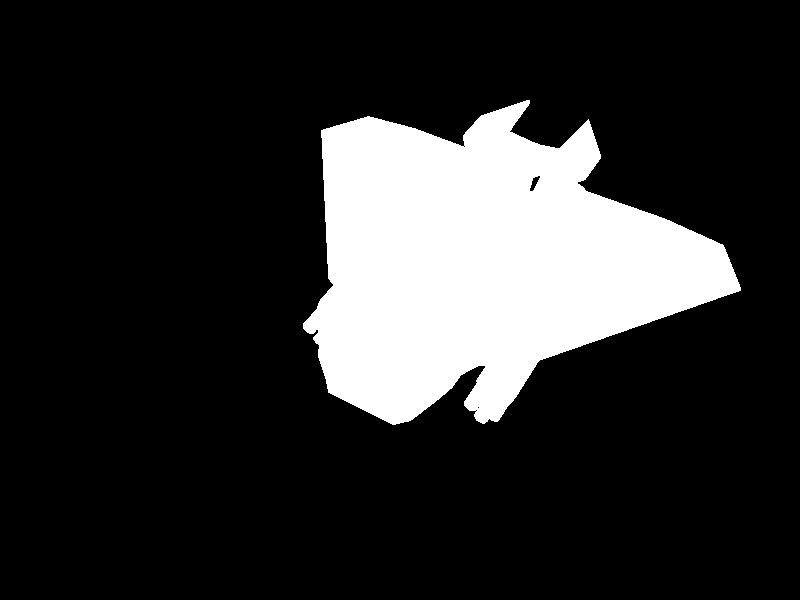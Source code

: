 // brawl_0.5_export.pov: Exported from Wings 3D 0.99.00b 

#include "rad_def.inc"

global_settings{
	 assumed_gamma 2.200000
	 max_trace_level 5
	 ambient_light rgb <0.000000, 0.000000, 0.000000>
}
background { rgb <0.000000, 0.000000, 0.000000> }
#declare camera_location = <3.848100, 8.153698, -6.404315>;
camera{
	 perspective
	 location camera_location
	 right (320 / 240) * x
	 up y
	 angle 49.134356
	 sky <-0.379726, 0.675590, 0.631970>
	 look_at <0.000000, 0.000000, 0.000000>
}
light_source {
	 <3.138100, 8.863698, -6.404315>
	 color rgb <1.000000, 1.000000, 1.000000>
	 fade_distance 1.000000
	 fade_power 0.000000
	 media_interaction on
	 media_attenuation off
	 parallel
	 point_at <0.000000, 0.000000, 0.000000>
}
light_source {
	 <4.558100, 7.443698, -6.404315>
	 color rgb <0.500000, 0.500000, 0.500000>
	 fade_distance 1.000000
	 fade_power 0.000000
	 media_interaction on
	 media_attenuation off
	 parallel
	 point_at <0.000000, 0.000000, 0.000000>
}
#declare wm_default = texture{
	 pigment{
		 color rgbf <1.000000, 1.000000, 1.000000, 0.000000>
	 }
	 finish {
		 ambient rgb <0.000000, 0.000000, 0.000000>
		 diffuse 0.700000
		 brilliance 1.000000
		 metallic 0.000000
		 specular 1.000000
		 roughness 0.010000
	 }
}
#declare wo_0_cube1_cut13 = mesh2{
	 vertex_vectors { 29, <1.533435, -1.134205, 0.666269>, <1.533541, -1.135335, 1.123427>, <1.381063, -0.946145, 1.123446>, <1.380970, -0.941095, 0.666288>, <1.090688, -1.134205, 0.666825>, <1.090787, -1.135307, 1.123983>, <1.016996, -0.940369, 1.124188>, <1.016898, -0.941095, 0.667030>, <1.090678, -1.535281, 0.666154>, <1.090777, -1.536384, 1.123311>, 
			<1.533532, -1.536412, 1.122755>, <1.533426, -1.535281, 0.665597>, <1.312063, -1.047878, 0.666659>, <1.016891, -1.330606, 0.666582>, <1.312050, -1.625894, 0.665764>, <1.607222, -1.330606, 0.665840>, <1.312166, -1.048995, 1.123817>, <1.312153, -1.627011, 1.122921>, <1.016990, -1.331703, 1.123740>, <1.607329, -1.331740, 1.122998>, <1.312063, -0.941095, 0.666659>, 
			<1.606768, -1.329924, 0.304385>, <1.532981, -1.133523, 0.304814>, <1.311609, -1.047197, 0.305204>, <1.090233, -1.133523, 0.305370>, <1.016437, -1.329924, 0.305127>, <1.090224, -1.534600, 0.304699>, <1.311596, -1.625213, 0.304308>, <1.532972, -1.534600, 0.304142>}
	 //#local average_center = <1.296363, -1.266729, 0.724217>;
	 normal_vectors { 29, <-0.813723, -0.555717, 0.170394>, <-0.741113, -0.371627, -0.559147>, <-0.382037, -0.784128, -0.489071>, <-0.290590, -0.604990, 0.741312>, <0.906771, -0.360035, 0.219412>, <0.881565, 0.002342, -0.472057>, <0.332702, -0.598163, -0.729047>, <0.679232, -0.105138, 0.726354>, <0.676701, 0.736257, 0.001177>, <0.633172, 0.608085, -0.478880>, 
			<-0.576866, 0.743888, -0.337425>, <-0.721959, 0.691933, 0.001962>, <0.001854, -0.682191, 0.731171>, <0.999977, -0.006711, -0.000783>, <-0.081574, 0.996665, 0.002237>, <-0.999978, -0.006668, 0.000695>, <-0.001518, 0.000455, -0.999999>, <0.076592, 0.570073, -0.818016>, <0.681925, 0.080355, -0.726995>, <-0.683051, 0.080308, -0.725942>, <-0.002586, -0.834348, 0.551232>, 
			<-0.680423, -0.089440, 0.727341>, <-0.564296, -0.752813, 0.338884>, <0.001137, -0.423810, 0.905751>, <0.565135, -0.752822, 0.337463>, <0.682246, -0.089465, 0.725628>, <0.767526, 0.543749, 0.339472>, <0.000925, 0.677945, 0.735112>, <-0.766656, 0.543770, 0.341398>}
	 uv_vectors { 0}
	 texture_list { 1, texture{wm_default}}
	 face_indices { 54, <0, 1, 2>, 0, <0, 2, 3>, 0, <9, 17, 8>, 0, <17, 14, 8>, 0, <3, 20, 12>, 0, <3, 12, 0>, 0, <5, 18, 13>, 0, <5, 13, 4>, 0, <1, 0, 15>, 0, <1, 15, 19>, 0, 
			<23, 24, 25>, 0, <23, 21, 22>, 0, <25, 26, 27>, 0, <25, 27, 23>, 0, <21, 23, 27>, 0, <21, 27, 28>, 0, <16, 1, 19>, 0, <19, 10, 17>, 0, <19, 17, 16>, 0, <17, 9, 18>, 0, <18, 16, 17>, 0, 
			<18, 5, 16>, 0, <10, 11, 14>, 0, <10, 14, 17>, 0, <12, 20, 7>, 0, <12, 7, 4>, 0, <8, 13, 18>, 0, <8, 18, 9>, 0, <11, 10, 19>, 0, <11, 19, 15>, 0, <0, 22, 21>, 0, <0, 21, 15>, 0, 
			<12, 23, 22>, 0, <12, 22, 0>, 0, <4, 24, 12>, 0, <24, 23, 12>, 0, <4, 13, 25>, 0, <4, 25, 24>, 0, <13, 8, 26>, 0, <13, 26, 25>, 0, <8, 14, 27>, 0, <8, 27, 26>, 0, <11, 28, 27>, 0, 
			<11, 27, 14>, 0, <15, 21, 28>, 0, <15, 28, 11>, 0, <7, 6, 5>, 0, <5, 4, 7>, 0, <1, 16, 2>, 0, <16, 5, 6>, 0, <16, 6, 2>, 0, <20, 2, 6>, 0, <20, 6, 7>, 0, <20, 3, 2>, 0}
	 normal_indices { 54, <0, 1, 2>, <0, 2, 3>, <9, 17, 8>, <17, 14, 8>, <3, 20, 12>, <3, 12, 0>, <5, 18, 13>, <5, 13, 4>, <1, 0, 15>, <1, 15, 19>, 
			<23, 24, 25>, <23, 21, 22>, <25, 26, 27>, <25, 27, 23>, <21, 23, 27>, <21, 27, 28>, <16, 1, 19>, <19, 10, 17>, <19, 17, 16>, <17, 9, 18>, <18, 16, 17>, 
			<18, 5, 16>, <10, 11, 14>, <10, 14, 17>, <12, 20, 7>, <12, 7, 4>, <8, 13, 18>, <8, 18, 9>, <11, 10, 19>, <11, 19, 15>, <0, 22, 21>, <0, 21, 15>, 
			<12, 23, 22>, <12, 22, 0>, <4, 24, 12>, <24, 23, 12>, <4, 13, 25>, <4, 25, 24>, <13, 8, 26>, <13, 26, 25>, <8, 14, 27>, <8, 27, 26>, <11, 28, 27>, 
			<11, 27, 14>, <15, 21, 28>, <15, 28, 11>, <7, 6, 5>, <5, 4, 7>, <1, 16, 2>, <16, 5, 6>, <16, 6, 2>, <20, 2, 6>, <20, 6, 7>, <20, 3, 2>}
	 uv_indices { 54, <0, 0, 0>, <0, 0, 0>, <0, 0, 0>, <0, 0, 0>, <0, 0, 0>, <0, 0, 0>, <0, 0, 0>, <0, 0, 0>, <0, 0, 0>, <0, 0, 0>, 
			<0, 0, 0>, <0, 0, 0>, <0, 0, 0>, <0, 0, 0>, <0, 0, 0>, <0, 0, 0>, <0, 0, 0>, <0, 0, 0>, <0, 0, 0>, <0, 0, 0>, <0, 0, 0>, 
			<0, 0, 0>, <0, 0, 0>, <0, 0, 0>, <0, 0, 0>, <0, 0, 0>, <0, 0, 0>, <0, 0, 0>, <0, 0, 0>, <0, 0, 0>, <0, 0, 0>, <0, 0, 0>, 
			<0, 0, 0>, <0, 0, 0>, <0, 0, 0>, <0, 0, 0>, <0, 0, 0>, <0, 0, 0>, <0, 0, 0>, <0, 0, 0>, <0, 0, 0>, <0, 0, 0>, <0, 0, 0>, 
			<0, 0, 0>, <0, 0, 0>, <0, 0, 0>, <0, 0, 0>, <0, 0, 0>, <0, 0, 0>, <0, 0, 0>, <0, 0, 0>, <0, 0, 0>, <0, 0, 0>, <0, 0, 0>}
}
object{ wo_0_cube1_cut13
	 interior {
		 ior 1.000000
	 }
}
#declare wo_1_cube1_cut12 = mesh2{
	 vertex_vectors { 29, <-1.524629, -1.135335, 1.123568>, <-1.524568, -1.134205, 0.666410>, <-1.372100, -0.941095, 0.666435>, <-1.372153, -0.946145, 1.123593>, <-1.081876, -1.135307, 1.124087>, <-1.081819, -1.134205, 0.666930>, <-1.008029, -0.941095, 0.667128>, <-1.008085, -0.940369, 1.124286>, <-1.081866, -1.536384, 1.123416>, <-1.081809, -1.535281, 0.666258>, 
			<-1.524559, -1.535281, 0.665739>, <-1.524619, -1.536412, 1.122896>, <-1.303254, -1.048995, 1.123939>, <-1.008079, -1.331703, 1.123838>, <-1.303241, -1.627011, 1.123044>, <-1.598416, -1.331740, 1.123145>, <-1.303195, -1.047878, 0.666782>, <-1.303182, -1.625894, 0.665886>, <-1.008023, -1.330606, 0.666681>, <-1.598355, -1.330606, 0.665988>, <-1.303195, -0.941095, 0.666782>, 
			<-1.007598, -1.329924, 0.305225>, <-1.081395, -1.133523, 0.305474>, <-1.302771, -1.047197, 0.305327>, <-1.524144, -1.133523, 0.304955>, <-1.597931, -1.329924, 0.304533>, <-1.524134, -1.534600, 0.304283>, <-1.302758, -1.625213, 0.304431>, <-1.081385, -1.534600, 0.304803>}
	 //#local average_center = <-1.287489, -1.266729, 0.724340>;
	 normal_vectors { 29, <0.741067, -0.371592, -0.559231>, <0.813730, -0.555730, 0.170318>, <0.290752, -0.605004, 0.741237>, <0.381993, -0.784108, -0.489138>, <-0.881608, 0.002342, -0.471977>, <-0.906752, -0.360035, 0.219491>, <-0.679169, -0.105138, 0.726413>, <-0.332792, -0.598127, -0.729036>, <-0.633215, 0.608086, -0.478822>, <-0.676701, 0.736257, 0.001237>, 
			<0.721959, 0.691934, 0.001895>, <0.576837, 0.743886, -0.337480>, <0.001419, 0.000497, -0.999999>, <-0.681988, 0.080356, -0.726935>, <-0.076660, 0.570073, -0.818010>, <0.682985, 0.080308, -0.726004>, <-0.001733, -0.682205, 0.731159>, <0.081574, 0.996665, 0.002229>, <-0.999977, -0.006710, -0.000696>, <0.999978, -0.006668, 0.000603>, <0.002707, -0.834348, 0.551232>, 
			<-0.682185, -0.089466, 0.725685>, <-0.565106, -0.752823, 0.337510>, <-0.001062, -0.423810, 0.905751>, <0.564323, -0.752814, 0.338837>, <0.680484, -0.089440, 0.727284>, <0.766684, 0.543771, 0.341334>, <-0.000864, 0.677945, 0.735112>, <-0.767497, 0.543750, 0.339536>}
	 uv_vectors { 0}
	 texture_list { 1, texture{wm_default}}
	 face_indices { 54, <1, 2, 3>, 0, <1, 3, 0>, 0, <9, 17, 14>, 0, <9, 14, 8>, 0, <16, 5, 6>, 0, <16, 6, 20>, 0, <20, 6, 7>, 0, <7, 3, 20>, 0, <3, 2, 20>, 0, <4, 5, 18>, 0, 
			<4, 18, 13>, 0, <0, 15, 19>, 0, <0, 19, 1>, 0, <13, 8, 14>, 0, <13, 14, 12>, 0, <14, 11, 15>, 0, <15, 0, 12>, 0, <15, 12, 14>, 0, <12, 4, 13>, 0, <23, 24, 25>, 0, <23, 21, 22>, 0, 
			<25, 26, 27>, 0, <25, 27, 23>, 0, <21, 23, 27>, 0, <21, 27, 28>, 0, <11, 14, 17>, 0, <17, 10, 11>, 0, <2, 1, 16>, 0, <2, 16, 20>, 0, <9, 8, 13>, 0, <9, 13, 18>, 0, <10, 19, 15>, 0, 
			<10, 15, 11>, 0, <5, 22, 21>, 0, <5, 21, 18>, 0, <16, 23, 22>, 0, <16, 22, 5>, 0, <16, 1, 24>, 0, <16, 24, 23>, 0, <1, 19, 25>, 0, <1, 25, 24>, 0, <19, 10, 26>, 0, <19, 26, 25>, 0, 
			<17, 27, 10>, 0, <27, 26, 10>, 0, <9, 28, 27>, 0, <9, 27, 17>, 0, <18, 21, 28>, 0, <18, 28, 9>, 0, <4, 7, 6>, 0, <6, 5, 4>, 0, <12, 3, 7>, 0, <12, 7, 4>, 0, <12, 0, 3>, 0}
	 normal_indices { 54, <1, 2, 3>, <1, 3, 0>, <9, 17, 14>, <9, 14, 8>, <16, 5, 6>, <16, 6, 20>, <20, 6, 7>, <7, 3, 20>, <3, 2, 20>, <4, 5, 18>, 
			<4, 18, 13>, <0, 15, 19>, <0, 19, 1>, <13, 8, 14>, <13, 14, 12>, <14, 11, 15>, <15, 0, 12>, <15, 12, 14>, <12, 4, 13>, <23, 24, 25>, <23, 21, 22>, 
			<25, 26, 27>, <25, 27, 23>, <21, 23, 27>, <21, 27, 28>, <11, 14, 17>, <17, 10, 11>, <2, 1, 16>, <2, 16, 20>, <9, 8, 13>, <9, 13, 18>, <10, 19, 15>, 
			<10, 15, 11>, <5, 22, 21>, <5, 21, 18>, <16, 23, 22>, <16, 22, 5>, <16, 1, 24>, <16, 24, 23>, <1, 19, 25>, <1, 25, 24>, <19, 10, 26>, <19, 26, 25>, 
			<17, 27, 10>, <27, 26, 10>, <9, 28, 27>, <9, 27, 17>, <18, 21, 28>, <18, 28, 9>, <4, 7, 6>, <6, 5, 4>, <12, 3, 7>, <12, 7, 4>, <12, 0, 3>}
	 uv_indices { 54, <0, 0, 0>, <0, 0, 0>, <0, 0, 0>, <0, 0, 0>, <0, 0, 0>, <0, 0, 0>, <0, 0, 0>, <0, 0, 0>, <0, 0, 0>, <0, 0, 0>, 
			<0, 0, 0>, <0, 0, 0>, <0, 0, 0>, <0, 0, 0>, <0, 0, 0>, <0, 0, 0>, <0, 0, 0>, <0, 0, 0>, <0, 0, 0>, <0, 0, 0>, <0, 0, 0>, 
			<0, 0, 0>, <0, 0, 0>, <0, 0, 0>, <0, 0, 0>, <0, 0, 0>, <0, 0, 0>, <0, 0, 0>, <0, 0, 0>, <0, 0, 0>, <0, 0, 0>, <0, 0, 0>, 
			<0, 0, 0>, <0, 0, 0>, <0, 0, 0>, <0, 0, 0>, <0, 0, 0>, <0, 0, 0>, <0, 0, 0>, <0, 0, 0>, <0, 0, 0>, <0, 0, 0>, <0, 0, 0>, 
			<0, 0, 0>, <0, 0, 0>, <0, 0, 0>, <0, 0, 0>, <0, 0, 0>, <0, 0, 0>, <0, 0, 0>, <0, 0, 0>, <0, 0, 0>, <0, 0, 0>, <0, 0, 0>}
}
object{ wo_1_cube1_cut12
	 interior {
		 ior 1.000000
	 }
}
#declare wo_2_cylinder7_copy11 = mesh2{
	 vertex_vectors { 48, <1.210363, -1.170195, -0.107874>, <1.261709, -1.081262, -0.107874>, <1.364400, -1.081262, -0.107874>, <1.415745, -1.170195, -0.107874>, <1.364400, -1.259129, -0.107874>, <1.261709, -1.259129, -0.107874>, <1.210363, -1.170195, 0.302891>, <1.261709, -1.081262, 0.302891>, <1.364400, -1.081262, 0.302891>, <1.415745, -1.170195, 0.302891>, 
			<1.364400, -1.259129, 0.302891>, <1.261709, -1.259129, 0.302891>, <1.477589, -1.232039, -0.107874>, <1.566522, -1.283385, -0.107874>, <1.566522, -1.386076, -0.107874>, <1.477589, -1.437422, -0.107874>, <1.388656, -1.386076, -0.107874>, <1.388656, -1.283385, -0.107874>, <1.477589, -1.232039, 0.302891>, <1.566522, -1.283385, 0.302891>, <1.566522, -1.386076, 0.302891>, 
			<1.477589, -1.437422, 0.302891>, <1.388656, -1.386076, 0.302891>, <1.388656, -1.283385, 0.302891>, <1.148519, -1.232039, -0.107874>, <1.237452, -1.283385, -0.107874>, <1.237452, -1.386076, -0.107874>, <1.148519, -1.437422, -0.107874>, <1.059586, -1.386076, -0.107874>, <1.059586, -1.283385, -0.107874>, <1.148519, -1.232039, 0.302891>, <1.237452, -1.283385, 0.302891>, 
			<1.237452, -1.386076, 0.302891>, <1.148519, -1.437422, 0.302891>, <1.059586, -1.386076, 0.302891>, <1.059586, -1.283385, 0.302891>, <1.210363, -1.499265, -0.107874>, <1.261709, -1.410332, -0.107874>, <1.364400, -1.410332, -0.107874>, <1.415745, -1.499265, -0.107874>, <1.364400, -1.588199, -0.107874>, <1.261709, -1.588199, -0.107874>, <1.210363, -1.499265, 0.302891>, 
			<1.261709, -1.410332, 0.302891>, <1.364400, -1.410332, 0.302891>, <1.415745, -1.499265, 0.302891>, <1.364400, -1.588199, 0.302891>, <1.261709, -1.588199, 0.302891>}
	 //#local average_center = <1.313054, -1.334730, 0.097508>;
	 normal_vectors { 48, <0.649519, -0.125000, 0.750000>, <0.306186, -0.883883, 0.353553>, <-0.522233, -0.603023, 0.603023>, <-0.649519, 0.125000, 0.750000>, <-0.306186, 0.883883, 0.353553>, <0.522233, 0.603023, 0.603023>, <0.649519, 0.125000, -0.750000>, <0.522233, -0.603023, -0.603023>, <-0.306186, -0.883883, -0.353553>, <-0.649519, -0.125000, -0.750000>, 
			<-0.522233, 0.603023, -0.603023>, <0.306186, 0.883883, -0.353553>, <-0.176777, -0.918559, 0.353553>, <-0.753778, -0.261116, 0.603023>, <-0.500000, 0.433013, 0.750000>, <0.176777, 0.918559, 0.353553>, <0.753778, 0.261116, 0.603023>, <0.500000, -0.433013, 0.750000>, <0.176777, -0.918559, -0.353553>, <-0.500000, -0.433013, -0.750000>, <-0.753778, 0.261116, -0.603023>, 
			<-0.176777, 0.918559, -0.353553>, <0.500000, 0.433013, -0.750000>, <0.753778, -0.261116, -0.603023>, <-0.176777, -0.918559, 0.353553>, <-0.753778, -0.261116, 0.603023>, <-0.500000, 0.433013, 0.750000>, <0.176777, 0.918559, 0.353553>, <0.753778, 0.261116, 0.603023>, <0.500000, -0.433013, 0.750000>, <0.176777, -0.918559, -0.353553>, <-0.500000, -0.433013, -0.750000>, 
			<-0.753778, 0.261116, -0.603023>, <-0.176777, 0.918559, -0.353553>, <0.500000, 0.433013, -0.750000>, <0.753778, -0.261116, -0.603023>, <0.649519, -0.125000, 0.750000>, <0.306186, -0.883883, 0.353553>, <-0.522233, -0.603023, 0.603023>, <-0.649519, 0.125000, 0.750000>, <-0.306186, 0.883883, 0.353553>, <0.522233, 0.603023, 0.603023>, <0.649519, 0.125000, -0.750000>, 
			<0.522233, -0.603023, -0.603023>, <-0.306186, -0.883883, -0.353553>, <-0.649519, -0.125000, -0.750000>, <-0.522233, 0.603023, -0.603023>, <0.306186, 0.883883, -0.353553>}
	 uv_vectors { 0}
	 texture_list { 1, texture{wm_default}}
	 face_indices { 80, <5, 4, 3>, 0, <3, 0, 5>, 0, <3, 2, 0>, 0, <2, 1, 0>, 0, <7, 8, 9>, 0, <10, 11, 6>, 0, <6, 7, 9>, 0, <6, 9, 10>, 0, <6, 11, 5>, 0, <5, 0, 6>, 0, 
			<11, 10, 4>, 0, <4, 5, 11>, 0, <10, 9, 3>, 0, <3, 4, 10>, 0, <9, 8, 2>, 0, <2, 3, 9>, 0, <8, 7, 1>, 0, <1, 2, 8>, 0, <7, 6, 0>, 0, <0, 1, 7>, 0, <16, 15, 14>, 0, 
			<14, 17, 16>, 0, <14, 13, 17>, 0, <13, 12, 17>, 0, <20, 21, 22>, 0, <22, 19, 20>, 0, <22, 23, 19>, 0, <23, 18, 19>, 0, <18, 23, 17>, 0, <17, 12, 18>, 0, <23, 22, 16>, 0, <16, 17, 23>, 0, 
			<22, 21, 15>, 0, <15, 16, 22>, 0, <21, 20, 14>, 0, <14, 15, 21>, 0, <20, 19, 13>, 0, <13, 14, 20>, 0, <19, 18, 12>, 0, <12, 13, 19>, 0, <28, 27, 26>, 0, <26, 29, 28>, 0, <26, 25, 29>, 0, 
			<25, 24, 29>, 0, <32, 33, 34>, 0, <34, 31, 32>, 0, <34, 35, 31>, 0, <35, 30, 31>, 0, <30, 35, 29>, 0, <29, 24, 30>, 0, <35, 34, 28>, 0, <28, 29, 35>, 0, <34, 33, 27>, 0, <27, 28, 34>, 0, 
			<33, 32, 26>, 0, <26, 27, 33>, 0, <32, 31, 25>, 0, <25, 26, 32>, 0, <31, 30, 24>, 0, <24, 25, 31>, 0, <41, 40, 39>, 0, <39, 36, 41>, 0, <39, 38, 36>, 0, <38, 37, 36>, 0, <43, 44, 45>, 0, 
			<46, 47, 42>, 0, <42, 43, 45>, 0, <42, 45, 46>, 0, <42, 47, 41>, 0, <41, 36, 42>, 0, <47, 46, 40>, 0, <40, 41, 47>, 0, <46, 45, 39>, 0, <39, 40, 46>, 0, <45, 44, 38>, 0, <38, 39, 45>, 0, 
			<44, 43, 37>, 0, <37, 38, 44>, 0, <43, 42, 36>, 0, <36, 37, 43>, 0}
	 normal_indices { 80, <5, 4, 3>, <3, 0, 5>, <3, 2, 0>, <2, 1, 0>, <7, 8, 9>, <10, 11, 6>, <6, 7, 9>, <6, 9, 10>, <6, 11, 5>, <5, 0, 6>, 
			<11, 10, 4>, <4, 5, 11>, <10, 9, 3>, <3, 4, 10>, <9, 8, 2>, <2, 3, 9>, <8, 7, 1>, <1, 2, 8>, <7, 6, 0>, <0, 1, 7>, <16, 15, 14>, 
			<14, 17, 16>, <14, 13, 17>, <13, 12, 17>, <20, 21, 22>, <22, 19, 20>, <22, 23, 19>, <23, 18, 19>, <18, 23, 17>, <17, 12, 18>, <23, 22, 16>, <16, 17, 23>, 
			<22, 21, 15>, <15, 16, 22>, <21, 20, 14>, <14, 15, 21>, <20, 19, 13>, <13, 14, 20>, <19, 18, 12>, <12, 13, 19>, <28, 27, 26>, <26, 29, 28>, <26, 25, 29>, 
			<25, 24, 29>, <32, 33, 34>, <34, 31, 32>, <34, 35, 31>, <35, 30, 31>, <30, 35, 29>, <29, 24, 30>, <35, 34, 28>, <28, 29, 35>, <34, 33, 27>, <27, 28, 34>, 
			<33, 32, 26>, <26, 27, 33>, <32, 31, 25>, <25, 26, 32>, <31, 30, 24>, <24, 25, 31>, <41, 40, 39>, <39, 36, 41>, <39, 38, 36>, <38, 37, 36>, <43, 44, 45>, 
			<46, 47, 42>, <42, 43, 45>, <42, 45, 46>, <42, 47, 41>, <41, 36, 42>, <47, 46, 40>, <40, 41, 47>, <46, 45, 39>, <39, 40, 46>, <45, 44, 38>, <38, 39, 45>, 
			<44, 43, 37>, <37, 38, 44>, <43, 42, 36>, <36, 37, 43>}
	 uv_indices { 80, <0, 0, 0>, <0, 0, 0>, <0, 0, 0>, <0, 0, 0>, <0, 0, 0>, <0, 0, 0>, <0, 0, 0>, <0, 0, 0>, <0, 0, 0>, <0, 0, 0>, 
			<0, 0, 0>, <0, 0, 0>, <0, 0, 0>, <0, 0, 0>, <0, 0, 0>, <0, 0, 0>, <0, 0, 0>, <0, 0, 0>, <0, 0, 0>, <0, 0, 0>, <0, 0, 0>, 
			<0, 0, 0>, <0, 0, 0>, <0, 0, 0>, <0, 0, 0>, <0, 0, 0>, <0, 0, 0>, <0, 0, 0>, <0, 0, 0>, <0, 0, 0>, <0, 0, 0>, <0, 0, 0>, 
			<0, 0, 0>, <0, 0, 0>, <0, 0, 0>, <0, 0, 0>, <0, 0, 0>, <0, 0, 0>, <0, 0, 0>, <0, 0, 0>, <0, 0, 0>, <0, 0, 0>, <0, 0, 0>, 
			<0, 0, 0>, <0, 0, 0>, <0, 0, 0>, <0, 0, 0>, <0, 0, 0>, <0, 0, 0>, <0, 0, 0>, <0, 0, 0>, <0, 0, 0>, <0, 0, 0>, <0, 0, 0>, 
			<0, 0, 0>, <0, 0, 0>, <0, 0, 0>, <0, 0, 0>, <0, 0, 0>, <0, 0, 0>, <0, 0, 0>, <0, 0, 0>, <0, 0, 0>, <0, 0, 0>, <0, 0, 0>, 
			<0, 0, 0>, <0, 0, 0>, <0, 0, 0>, <0, 0, 0>, <0, 0, 0>, <0, 0, 0>, <0, 0, 0>, <0, 0, 0>, <0, 0, 0>, <0, 0, 0>, <0, 0, 0>, 
			<0, 0, 0>, <0, 0, 0>, <0, 0, 0>, <0, 0, 0>}
}
object{ wo_2_cylinder7_copy11
	 interior {
		 ior 1.000000
	 }
}
#declare wo_3_cylinder7 = mesh2{
	 vertex_vectors { 48, <-1.402323, -1.170195, -0.107874>, <-1.350977, -1.081262, -0.107874>, <-1.248286, -1.081262, -0.107874>, <-1.196940, -1.170195, -0.107874>, <-1.248286, -1.259129, -0.107874>, <-1.350977, -1.259129, -0.107874>, <-1.402323, -1.170195, 0.302891>, <-1.350977, -1.081262, 0.302891>, <-1.248286, -1.081262, 0.302891>, <-1.196940, -1.170195, 0.302891>, 
			<-1.248286, -1.259129, 0.302891>, <-1.350977, -1.259129, 0.302891>, <-1.135097, -1.232039, -0.107874>, <-1.046163, -1.283385, -0.107874>, <-1.046163, -1.386076, -0.107874>, <-1.135097, -1.437422, -0.107874>, <-1.224030, -1.386076, -0.107874>, <-1.224030, -1.283385, -0.107874>, <-1.135097, -1.232039, 0.302891>, <-1.046163, -1.283385, 0.302891>, <-1.046163, -1.386076, 0.302891>, 
			<-1.135097, -1.437422, 0.302891>, <-1.224030, -1.386076, 0.302891>, <-1.224030, -1.283385, 0.302891>, <-1.464167, -1.232039, -0.107874>, <-1.375233, -1.283385, -0.107874>, <-1.375233, -1.386076, -0.107874>, <-1.464167, -1.437422, -0.107874>, <-1.553100, -1.386076, -0.107874>, <-1.553100, -1.283385, -0.107874>, <-1.464167, -1.232039, 0.302891>, <-1.375233, -1.283385, 0.302891>, 
			<-1.375233, -1.386076, 0.302891>, <-1.464167, -1.437422, 0.302891>, <-1.553100, -1.386076, 0.302891>, <-1.553100, -1.283385, 0.302891>, <-1.402323, -1.499265, -0.107874>, <-1.350977, -1.410332, -0.107874>, <-1.248286, -1.410332, -0.107874>, <-1.196940, -1.499265, -0.107874>, <-1.248286, -1.588199, -0.107874>, <-1.350977, -1.588199, -0.107874>, <-1.402323, -1.499265, 0.302891>, 
			<-1.350977, -1.410332, 0.302891>, <-1.248286, -1.410332, 0.302891>, <-1.196940, -1.499265, 0.302891>, <-1.248286, -1.588199, 0.302891>, <-1.350977, -1.588199, 0.302891>}
	 //#local average_center = <-1.299632, -1.334730, 0.097508>;
	 normal_vectors { 48, <0.649519, -0.125000, 0.750000>, <0.306186, -0.883883, 0.353553>, <-0.522233, -0.603023, 0.603023>, <-0.649519, 0.125000, 0.750000>, <-0.306186, 0.883883, 0.353553>, <0.522233, 0.603023, 0.603023>, <0.649519, 0.125000, -0.750000>, <0.522233, -0.603023, -0.603023>, <-0.306186, -0.883883, -0.353553>, <-0.649519, -0.125000, -0.750000>, 
			<-0.522233, 0.603023, -0.603023>, <0.306186, 0.883883, -0.353553>, <-0.176777, -0.918559, 0.353553>, <-0.753778, -0.261116, 0.603023>, <-0.500000, 0.433013, 0.750000>, <0.176777, 0.918559, 0.353553>, <0.753778, 0.261116, 0.603023>, <0.500000, -0.433013, 0.750000>, <0.176777, -0.918559, -0.353553>, <-0.500000, -0.433013, -0.750000>, <-0.753778, 0.261116, -0.603023>, 
			<-0.176777, 0.918559, -0.353553>, <0.500000, 0.433013, -0.750000>, <0.753778, -0.261116, -0.603023>, <-0.176777, -0.918559, 0.353553>, <-0.753778, -0.261116, 0.603023>, <-0.500000, 0.433013, 0.750000>, <0.176777, 0.918559, 0.353553>, <0.753778, 0.261116, 0.603023>, <0.500000, -0.433013, 0.750000>, <0.176777, -0.918559, -0.353553>, <-0.500000, -0.433013, -0.750000>, 
			<-0.753778, 0.261116, -0.603023>, <-0.176777, 0.918559, -0.353553>, <0.500000, 0.433013, -0.750000>, <0.753778, -0.261116, -0.603023>, <0.649519, -0.125000, 0.750000>, <0.306186, -0.883883, 0.353553>, <-0.522233, -0.603023, 0.603023>, <-0.649519, 0.125000, 0.750000>, <-0.306186, 0.883883, 0.353553>, <0.522233, 0.603023, 0.603023>, <0.649519, 0.125000, -0.750000>, 
			<0.522233, -0.603023, -0.603023>, <-0.306186, -0.883883, -0.353553>, <-0.649519, -0.125000, -0.750000>, <-0.522233, 0.603023, -0.603023>, <0.306186, 0.883883, -0.353553>}
	 uv_vectors { 0}
	 texture_list { 1, texture{wm_default}}
	 face_indices { 80, <5, 4, 3>, 0, <3, 0, 5>, 0, <3, 2, 0>, 0, <2, 1, 0>, 0, <7, 8, 9>, 0, <10, 11, 6>, 0, <6, 7, 9>, 0, <6, 9, 10>, 0, <6, 11, 5>, 0, <5, 0, 6>, 0, 
			<11, 10, 4>, 0, <4, 5, 11>, 0, <10, 9, 3>, 0, <3, 4, 10>, 0, <9, 8, 2>, 0, <2, 3, 9>, 0, <8, 7, 1>, 0, <1, 2, 8>, 0, <7, 6, 0>, 0, <0, 1, 7>, 0, <16, 15, 14>, 0, 
			<14, 17, 16>, 0, <14, 13, 17>, 0, <13, 12, 17>, 0, <20, 21, 22>, 0, <22, 19, 20>, 0, <22, 23, 19>, 0, <23, 18, 19>, 0, <18, 23, 17>, 0, <17, 12, 18>, 0, <23, 22, 16>, 0, <16, 17, 23>, 0, 
			<22, 21, 15>, 0, <15, 16, 22>, 0, <21, 20, 14>, 0, <14, 15, 21>, 0, <20, 19, 13>, 0, <13, 14, 20>, 0, <19, 18, 12>, 0, <12, 13, 19>, 0, <28, 27, 26>, 0, <26, 29, 28>, 0, <26, 25, 29>, 0, 
			<25, 24, 29>, 0, <32, 33, 34>, 0, <34, 31, 32>, 0, <34, 35, 31>, 0, <35, 30, 31>, 0, <30, 35, 29>, 0, <29, 24, 30>, 0, <35, 34, 28>, 0, <28, 29, 35>, 0, <34, 33, 27>, 0, <27, 28, 34>, 0, 
			<33, 32, 26>, 0, <26, 27, 33>, 0, <32, 31, 25>, 0, <25, 26, 32>, 0, <31, 30, 24>, 0, <24, 25, 31>, 0, <41, 40, 39>, 0, <39, 36, 41>, 0, <39, 38, 36>, 0, <38, 37, 36>, 0, <43, 44, 45>, 0, 
			<46, 47, 42>, 0, <42, 43, 45>, 0, <42, 45, 46>, 0, <42, 47, 41>, 0, <41, 36, 42>, 0, <47, 46, 40>, 0, <40, 41, 47>, 0, <46, 45, 39>, 0, <39, 40, 46>, 0, <45, 44, 38>, 0, <38, 39, 45>, 0, 
			<44, 43, 37>, 0, <37, 38, 44>, 0, <43, 42, 36>, 0, <36, 37, 43>, 0}
	 normal_indices { 80, <5, 4, 3>, <3, 0, 5>, <3, 2, 0>, <2, 1, 0>, <7, 8, 9>, <10, 11, 6>, <6, 7, 9>, <6, 9, 10>, <6, 11, 5>, <5, 0, 6>, 
			<11, 10, 4>, <4, 5, 11>, <10, 9, 3>, <3, 4, 10>, <9, 8, 2>, <2, 3, 9>, <8, 7, 1>, <1, 2, 8>, <7, 6, 0>, <0, 1, 7>, <16, 15, 14>, 
			<14, 17, 16>, <14, 13, 17>, <13, 12, 17>, <20, 21, 22>, <22, 19, 20>, <22, 23, 19>, <23, 18, 19>, <18, 23, 17>, <17, 12, 18>, <23, 22, 16>, <16, 17, 23>, 
			<22, 21, 15>, <15, 16, 22>, <21, 20, 14>, <14, 15, 21>, <20, 19, 13>, <13, 14, 20>, <19, 18, 12>, <12, 13, 19>, <28, 27, 26>, <26, 29, 28>, <26, 25, 29>, 
			<25, 24, 29>, <32, 33, 34>, <34, 31, 32>, <34, 35, 31>, <35, 30, 31>, <30, 35, 29>, <29, 24, 30>, <35, 34, 28>, <28, 29, 35>, <34, 33, 27>, <27, 28, 34>, 
			<33, 32, 26>, <26, 27, 33>, <32, 31, 25>, <25, 26, 32>, <31, 30, 24>, <24, 25, 31>, <41, 40, 39>, <39, 36, 41>, <39, 38, 36>, <38, 37, 36>, <43, 44, 45>, 
			<46, 47, 42>, <42, 43, 45>, <42, 45, 46>, <42, 47, 41>, <41, 36, 42>, <47, 46, 40>, <40, 41, 47>, <46, 45, 39>, <39, 40, 46>, <45, 44, 38>, <38, 39, 45>, 
			<44, 43, 37>, <37, 38, 44>, <43, 42, 36>, <36, 37, 43>}
	 uv_indices { 80, <0, 0, 0>, <0, 0, 0>, <0, 0, 0>, <0, 0, 0>, <0, 0, 0>, <0, 0, 0>, <0, 0, 0>, <0, 0, 0>, <0, 0, 0>, <0, 0, 0>, 
			<0, 0, 0>, <0, 0, 0>, <0, 0, 0>, <0, 0, 0>, <0, 0, 0>, <0, 0, 0>, <0, 0, 0>, <0, 0, 0>, <0, 0, 0>, <0, 0, 0>, <0, 0, 0>, 
			<0, 0, 0>, <0, 0, 0>, <0, 0, 0>, <0, 0, 0>, <0, 0, 0>, <0, 0, 0>, <0, 0, 0>, <0, 0, 0>, <0, 0, 0>, <0, 0, 0>, <0, 0, 0>, 
			<0, 0, 0>, <0, 0, 0>, <0, 0, 0>, <0, 0, 0>, <0, 0, 0>, <0, 0, 0>, <0, 0, 0>, <0, 0, 0>, <0, 0, 0>, <0, 0, 0>, <0, 0, 0>, 
			<0, 0, 0>, <0, 0, 0>, <0, 0, 0>, <0, 0, 0>, <0, 0, 0>, <0, 0, 0>, <0, 0, 0>, <0, 0, 0>, <0, 0, 0>, <0, 0, 0>, <0, 0, 0>, 
			<0, 0, 0>, <0, 0, 0>, <0, 0, 0>, <0, 0, 0>, <0, 0, 0>, <0, 0, 0>, <0, 0, 0>, <0, 0, 0>, <0, 0, 0>, <0, 0, 0>, <0, 0, 0>, 
			<0, 0, 0>, <0, 0, 0>, <0, 0, 0>, <0, 0, 0>, <0, 0, 0>, <0, 0, 0>, <0, 0, 0>, <0, 0, 0>, <0, 0, 0>, <0, 0, 0>, <0, 0, 0>, 
			<0, 0, 0>, <0, 0, 0>, <0, 0, 0>, <0, 0, 0>}
}
object{ wo_3_cylinder7
	 interior {
		 ior 1.000000
	 }
}
#declare wo_4_cube1 = mesh2{
	 vertex_vectors { 236, <-0.796084, -1.144115, 0.300645>, <-1.000255, -0.718503, 0.303683>, <-1.000255, -0.718503, -0.379491>, <-0.792085, -1.144115, -0.382529>, <0.500000, -1.311731, 0.299126>, <-0.500000, -1.311731, 0.299126>, <-0.500000, -1.311731, -0.500000>, <0.500000, -1.311731, -0.500000>, <0.499745, -0.718503, -0.995443>, <0.499915, -1.144115, -0.998481>, 
			<-0.500085, -1.144115, -0.998481>, <-0.500255, -0.718503, -0.995443>, <0.999745, -0.718503, 0.303683>, <0.795916, -1.144115, 0.300645>, <0.791915, -1.144115, -0.382529>, <0.999745, -0.718503, -0.379491>, <0.999745, -0.718503, 0.004557>, <0.791915, -1.144115, 0.001519>, <0.500000, -1.311731, 0.000000>, <-0.500000, -1.311731, 0.000000>, <-0.792085, -1.144115, 0.001519>, 
			<-1.000255, -0.718503, 0.004557>, <0.502202, -0.344449, 1.350420>, <-0.503054, -0.344449, 1.350420>, <0.261453, -1.297490, 1.342898>, <-0.261280, -1.297490, 1.342898>, <0.525048, -1.030602, 4.151219>, <0.524514, -0.832032, 4.156422>, <0.928546, -1.029315, 4.151253>, <-0.525198, -0.831593, 4.156433>, <-0.525043, -1.030162, 4.151230>, <-0.928585, -1.029754, 4.151241>, 
			<1.641363, -0.815186, 1.851084>, <1.074110, -0.814935, 1.103774>, <-1.074721, -0.814917, 1.103825>, <-1.641813, -0.815186, 1.851084>, <2.202768, -0.814048, 4.154466>, <0.927191, -0.830745, 4.156456>, <-0.927831, -0.831185, 4.156444>, <-2.203254, -0.814048, 4.154466>, <1.056185, -1.055363, 1.848889>, <-1.056310, -1.055363, 1.848889>, <0.749745, -0.718503, -0.828610>, 
			<0.658391, -1.144115, -0.831648>, <-0.750255, -0.718503, -0.828610>, <-0.658561, -1.144115, -0.831648>, <-1.034140, -1.002244, 0.309733>, <-1.034199, -0.860373, 0.310746>, <1.033801, -0.860373, 0.310746>, <1.033860, -1.002244, 0.309733>, <-1.641704, -1.008244, 1.849620>, <-2.203109, -1.006220, 4.153003>, <2.202913, -1.006220, 4.153003>, <1.641472, -1.008244, 1.849620>, 
			<1.559758, -0.964339, 0.582532>, <1.559721, -0.903084, 0.583263>, <-1.560043, -0.903293, 0.583275>, <-1.560006, -0.964548, 0.582543>, <-1.130733, -1.005244, 1.093130>, <-1.130780, -0.863082, 1.094400>, <1.130419, -0.863082, 1.094400>, <1.130467, -1.005244, 1.093130>, <-0.902875, -1.053513, 1.098810>, <0.902725, -1.053513, 1.098810>, <0.771929, -1.297876, 1.093260>, 
			<-0.771889, -1.297876, 1.093260>, <0.501978, -1.072341, 2.714371>, <0.502202, -0.699670, 2.975551>, <0.502202, -0.790021, 3.145355>, <-0.503054, -0.699670, 2.975551>, <-0.503054, -0.790021, 3.145355>, <-0.501669, -1.072341, 2.714371>, <0.953345, -0.813849, 2.271433>, <0.957607, -0.343697, 1.937709>, <-1.641813, -0.814807, 2.278338>, <-0.958367, -0.343697, 1.937709>, 
			<-0.954104, -0.813849, 2.271433>, <1.641363, -0.814807, 2.278338>, <0.946029, -1.079865, 2.268246>, <-0.946290, -1.079865, 2.268246>, <3.618173, -0.956574, 3.402723>, <3.135920, -0.956528, 4.157400>, <3.618080, -0.913553, 3.403446>, <3.135827, -0.913507, 4.158131>, <-3.618458, -0.913699, 3.403457>, <-3.136207, -0.913612, 4.158132>, <-3.618365, -0.956720, 3.402717>, 
			<-3.136114, -0.956633, 4.157400>, <-0.509071, -0.343697, 1.937709>, <0.508311, -0.343697, 1.937709>, <-0.270827, -0.090736, 1.607410>, <0.270004, -0.090736, 1.607410>, <0.273462, -0.090241, 1.939922>, <0.269956, -0.090307, 2.292595>, <-0.270780, -0.090307, 2.292595>, <-0.274234, -0.090241, 1.939921>, <-0.167968, -0.552153, 3.078881>, <0.167117, -0.552153, 3.078881>, 
			<0.167629, -1.048724, 2.714371>, <-0.167456, -1.048724, 2.714371>, <0.167117, -0.594451, 2.975551>, <-0.167968, -0.594451, 2.975551>, <0.167117, -0.811447, 3.665939>, <-0.167968, -0.811447, 3.665939>, <-0.167456, -1.050281, 3.636223>, <0.167629, -1.050281, 3.636223>, <-0.065767, -0.405417, 3.244072>, <0.064916, -0.405417, 3.244072>, <0.064916, -0.403015, 4.256315>, 
			<-0.065767, -0.403015, 4.256315>, <-0.065604, -0.288352, 3.319536>, <0.064753, -0.288352, 3.319536>, <0.064753, -0.286310, 4.180296>, <-0.065604, -0.286310, 4.180296>, <0.410799, -0.110741, 4.018917>, <0.410799, -0.112020, 3.480081>, <0.458213, -0.185302, 3.432840>, <0.458213, -0.183799, 4.066504>, <-0.411650, -0.112020, 3.480081>, <-0.411650, -0.110741, 4.018917>, 
			<-0.459065, -0.183799, 4.066504>, <-0.459065, -0.185302, 3.432840>, <0.507557, -0.098900, 4.946358>, <0.507557, -0.100682, 2.871857>, <0.503550, -0.184157, 2.872333>, <0.503550, -0.182061, 4.946811>, <-0.508409, -0.100682, 2.871857>, <-0.508409, -0.098900, 4.946358>, <-0.504402, -0.182061, 4.946811>, <-0.504402, -0.184157, 2.872333>, <1.027683, -0.160528, 4.216357>, 
			<1.027683, -0.161056, 3.602305>, <1.027130, -0.172612, 3.602372>, <1.027130, -0.171992, 4.216418>, <-1.028535, -0.161056, 3.602305>, <-1.028535, -0.160528, 4.216357>, <-1.027981, -0.171992, 4.216418>, <-1.027981, -0.172612, 3.602372>, <-0.628828, -0.439844, 0.304812>, <-0.339710, -0.343447, 0.305202>, <-0.500757, -0.343601, 0.465830>, <0.339031, -0.343447, 0.305202>, 
			<0.628165, -0.439823, 0.304812>, <0.500051, -0.343601, 0.465831>, <0.571209, -0.450750, -0.589677>, <0.626064, -0.438248, -0.464999>, <-0.626727, -0.438268, -0.464993>, <-0.571849, -0.450764, -0.589690>, <-0.628828, -0.439844, 0.005686>, <-0.339710, -0.343447, 0.006076>, <0.339031, -0.343447, 0.006076>, <0.628165, -0.439823, 0.005686>, <0.882187, -0.482874, 1.104374>, 
			<0.801240, -0.344449, 1.350420>, <0.960704, -0.344243, 1.511045>, <1.074809, -0.422690, 1.433636>, <-0.802000, -0.344449, 1.350420>, <-0.961463, -0.344243, 1.511045>, <-1.075542, -0.422708, 1.433655>, <-0.882906, -0.482892, 1.104401>, <-0.339710, -0.343447, -0.333295>, <0.339031, -0.343447, -0.333295>, <-0.658457, -0.344052, 1.177723>, <0.657705, -0.344050, 1.177695>, 
			<0.951213, -0.788578, 3.214515>, <-0.951973, -0.788578, 3.214515>, <-2.203254, -0.814427, 3.216402>, <2.202768, -0.814427, 3.216402>, <-0.948755, -1.052632, 3.209161>, <0.948665, -1.052632, 3.209161>, <-2.203109, -1.007232, 3.210336>, <2.202913, -1.007232, 3.210336>, <0.261559, -1.214568, 1.800056>, <-0.261342, -1.214568, 1.800056>, <0.167117, -0.344449, 1.255007>, 
			<-0.167968, -0.344449, 1.255007>, <0.593612, -1.082719, 4.149853>, <0.680467, -1.112610, 4.149070>, <0.773911, -1.112266, 4.149079>, <0.860478, -1.081777, 4.149878>, <-0.860339, -1.082099, 4.149869>, <-0.773665, -1.112383, 4.149076>, <-0.680211, -1.112493, 4.149073>, <-0.593446, -1.082398, 4.149862>, <-0.593262, -0.779248, 4.157805>, <-0.679754, -0.748963, 4.158599>, 
			<-0.773026, -0.748854, 4.158601>, <-0.859609, -0.778949, 4.157813>, <0.858791, -0.778628, 4.157821>, <0.772101, -0.748736, 4.158604>, <0.678821, -0.749081, 4.158595>, <0.592417, -0.779570, 4.157797>, <0.592431, -0.760029, 2.970571>, <0.682659, -0.727845, 2.795786>, <0.772888, -0.727845, 2.621002>, <0.863116, -0.760029, 2.446217>, <-0.863894, -0.760029, 2.446217>, 
			<-0.773684, -0.727845, 2.621002>, <-0.683474, -0.727845, 2.795786>, <-0.593264, -0.760029, 2.970571>, <0.590788, -1.103364, 2.625146>, <0.679599, -1.137200, 2.535921>, <0.768409, -1.139359, 2.446696>, <0.857219, -1.108826, 2.357471>, <-0.590594, -1.103364, 2.625146>, <-0.679518, -1.137200, 2.535921>, <-0.768442, -1.139359, 2.446696>, <-0.857366, -1.108826, 2.357471>, 
			<0.582309, -1.002121, 4.071862>, <0.581927, -0.860116, 4.075583>, <0.620190, -0.830553, 4.076357>, <0.688746, -0.806362, 4.076991>, <0.762593, -0.806089, 4.076998>, <0.831372, -0.829805, 4.076377>, <0.870047, -0.859273, 4.075605>, <0.871016, -1.001280, 4.071884>, <0.832752, -1.030772, 4.071111>, <0.764003, -1.054984, 4.070477>, <0.689957, -1.055257, 4.070469>, 
			<0.620985, -1.031521, 4.071091>, <-0.582513, -0.859831, 4.075590>, <-0.582402, -1.001836, 4.071869>, <-0.620938, -1.031263, 4.071098>, <-0.689843, -1.055164, 4.070472>, <-0.763900, -1.055077, 4.070474>, <-0.832735, -1.031026, 4.071104>, <-0.871140, -1.001569, 4.071876>, <-0.870601, -0.859564, 4.075597>, <-0.832067, -0.830059, 4.076370>, <-0.763375, -0.806183, 4.076996>, 
			<-0.689538, -0.806270, 4.076994>, <-0.620916, -0.830297, 4.076364>, <0.376198, -0.444099, -0.777020>, <0.275739, -0.408672, -0.643347>, <-0.376836, -0.444104, -0.777024>, <-0.276388, -0.408673, -0.643349>}
	 //#local average_center = <-0.000236, -0.733425, 2.355421>;
	 normal_vectors { 236, <0.592181, 0.804751, 0.041189>, <0.807607, -0.588350, 0.040180>, <0.958778, -0.226672, 0.171361>, <0.748544, 0.643734, 0.159025>, <-0.219615, 0.975435, 0.017175>, <0.219503, 0.975423, 0.019176>, <0.235231, 0.952996, 0.190960>, <-0.235421, 0.962373, 0.135702>, <-0.316378, -0.225766, 0.921376>, <-0.262974, 0.701307, 0.662581>, 
			<0.265966, 0.466004, 0.843862>, <0.317687, -0.342439, 0.884201>, <-0.807399, -0.588641, 0.040096>, <-0.592418, 0.804574, 0.041247>, <-0.748837, 0.643380, 0.159078>, <-0.958687, -0.227073, 0.171339>, <-0.973086, -0.201274, 0.112219>, <-0.695583, 0.715001, 0.070270>, <-0.257675, 0.966232, 0.000000>, <0.257553, 0.966264, 0.000000>, <0.695296, 0.715282, 0.070245>, 
			<0.973199, -0.200728, 0.112214>, <-0.162647, -0.980495, 0.110339>, <0.162652, -0.980497, 0.110318>, <-0.069997, 0.990143, -0.121318>, <0.070000, 0.992764, -0.097564>, <0.029126, 0.393678, -0.918787>, <0.053025, -0.515668, -0.855146>, <0.439764, 0.358820, -0.823320>, <-0.053260, -0.515962, -0.854954>, <-0.029062, 0.393359, -0.918926>, <-0.440077, 0.357688, -0.823646>, 
			<-0.373777, -0.913815, 0.158850>, <-0.787846, -0.545263, 0.286332>, <0.788322, -0.544472, 0.286529>, <0.374142, -0.913635, 0.159025>, <-0.030598, -0.824142, -0.565556>, <0.202043, -0.309253, -0.929269>, <-0.201970, -0.309725, -0.929128>, <0.030534, -0.824082, -0.565647>, <-0.293715, 0.955865, 0.007374>, <0.293609, 0.955897, 0.007377>, <-0.744786, -0.361137, 0.561136>, 
			<-0.711273, 0.470347, 0.522364>, <0.744878, -0.360815, 0.561221>, <0.711084, 0.470754, 0.522255>, <0.635371, 0.726436, 0.261906>, <0.834974, -0.407427, 0.369893>, <-0.854399, -0.462441, 0.236959>, <-0.650775, 0.656725, 0.381057>, <0.064402, 0.997256, 0.036509>, <0.019753, 0.604456, -0.796394>, <-0.019709, 0.604414, -0.796427>, <-0.064504, 0.997247, 0.036574>, 
			<-0.396656, 0.812132, 0.427908>, <-0.485881, -0.690647, 0.535655>, <0.458881, -0.776611, 0.431629>, <0.444733, 0.690428, 0.570546>, <0.124486, 0.991543, 0.036683>, <0.343166, -0.926866, 0.152171>, <-0.342113, -0.927314, 0.151816>, <-0.124666, 0.991518, 0.036741>, <0.579543, 0.812547, 0.062419>, <-0.579799, 0.812359, 0.062488>, <-0.534306, 0.844854, 0.027171>, 
			<0.534057, 0.845014, 0.027103>, <0.205088, 0.975907, -0.074458>, <-0.465226, -0.827552, -0.314201>, <-0.112444, -0.963946, -0.241174>, <0.465270, -0.827535, -0.314180>, <0.112551, -0.963998, -0.240915>, <-0.205178, 0.975877, -0.074610>, <-0.419556, -0.836496, -0.352488>, <-0.536064, -0.784852, -0.310875>, <0.129479, -0.976588, -0.171786>, <0.536157, -0.784795, -0.310857>, 
			<0.419596, -0.836481, -0.352475>, <-0.129437, -0.976594, -0.171784>, <-0.162393, 0.986607, -0.015341>, <0.162298, 0.986622, -0.015344>, <-0.645420, 0.745140, 0.167926>, <-0.517892, 0.594623, -0.614988>, <-0.913624, -0.365006, -0.179059>, <-0.274344, -0.821619, -0.499677>, <0.914935, -0.361598, -0.179277>, <0.274670, -0.821360, -0.499925>, <0.644389, 0.746095, 0.167647>, 
			<0.517162, 0.596068, -0.614203>, <0.421275, -0.904317, -0.068840>, <-0.421258, -0.904325, -0.068836>, <0.306977, -0.890425, 0.336018>, <-0.306561, -0.924467, 0.226675>, <-0.400199, -0.916428, 0.000687>, <-0.341426, -0.902603, -0.262174>, <0.340405, -0.862996, -0.373312>, <0.264023, -0.964516, 0.000686>, <0.423143, -0.901507, 0.090743>, <-0.316474, -0.922160, 0.222408>, 
			<0.028100, 0.994032, -0.105408>, <-0.028110, 0.997206, -0.069212>, <-0.119367, -0.963305, -0.240404>, <0.119555, -0.992688, -0.016617>, <-0.147972, -0.095321, -0.984387>, <0.199097, -0.388392, -0.899729>, <-0.203809, 0.772298, -0.601679>, <0.191553, 0.917966, -0.347341>, <0.554104, -0.534407, 0.638261>, <-0.552742, -0.486630, 0.676511>, <-0.543454, 0.183438, -0.819151>, 
			<0.505976, 0.509348, -0.696098>, <-0.051258, -0.774186, 0.630880>, <0.052130, -0.875537, 0.480330>, <0.140731, -0.865389, -0.480934>, <-0.105106, -0.870692, -0.480467>, <0.430817, -0.863371, -0.262655>, <0.514797, -0.812865, 0.272459>, <0.229638, 0.718990, 0.655988>, <0.366285, 0.720195, -0.589198>, <-0.514797, -0.812865, 0.272459>, <-0.430817, -0.863371, -0.262655>, 
			<-0.366285, 0.720195, -0.589198>, <-0.229638, 0.718990, 0.655988>, <0.041412, -0.881998, -0.469429>, <0.408362, -0.868487, 0.281017>, <-0.173417, 0.941486, 0.289016>, <0.069675, 0.950208, -0.303727>, <-0.408362, -0.868487, 0.281017>, <-0.041412, -0.881998, -0.469429>, <-0.069675, 0.950208, -0.303727>, <0.173417, 0.941486, 0.289016>, <-0.942399, -0.277242, -0.187137>, 
			<-0.793606, -0.515120, 0.323792>, <-0.911437, 0.366490, 0.186999>, <-0.740404, 0.588966, -0.323915>, <0.793606, -0.515120, 0.323792>, <0.942399, -0.277242, -0.187137>, <0.740404, 0.588966, -0.323915>, <0.911437, 0.366490, 0.186999>, <0.445704, -0.890125, 0.095002>, <0.104772, -0.993210, 0.050568>, <0.224022, -0.970427, 0.089918>, <-0.104747, -0.993204, 0.050727>, 
			<-0.445597, -0.890184, 0.094954>, <-0.223967, -0.970444, 0.089875>, <-0.342473, -0.895268, 0.284970>, <-0.488849, -0.853405, 0.180904>, <0.488965, -0.853332, 0.180935>, <0.342553, -0.895224, 0.285011>, <0.484370, -0.874863, -0.000257>, <0.160220, -0.987081, 0.000000>, <-0.160179, -0.987088, -0.000000>, <-0.484258, -0.874925, -0.000257>, <-0.592872, -0.768638, 0.240205>, 
			<-0.194430, -0.963622, 0.183383>, <-0.241716, -0.965931, 0.092468>, <-0.582622, -0.750626, 0.311628>, <0.194483, -0.963600, 0.183443>, <0.241802, -0.965906, 0.092503>, <0.582775, -0.750488, 0.311675>, <0.592976, -0.768529, 0.240298>, <0.150235, -0.984329, 0.092337>, <-0.150172, -0.981082, 0.122177>, <0.236108, -0.964750, 0.116236>, <-0.236069, -0.964765, 0.116190>, 
			<-0.196906, -0.980401, -0.006515>, <0.196967, -0.980387, -0.006673>, <0.065678, -0.997682, 0.017793>, <-0.065606, -0.997687, 0.017773>, <0.251959, 0.967496, -0.021628>, <-0.252151, 0.967443, -0.021774>, <0.046412, 0.998922, -0.000654>, <-0.046466, 0.998920, -0.000648>, <-0.025500, 0.993120, -0.114288>, <0.020785, 0.991792, -0.126163>, <-0.026026, -0.963364, 0.266933>, 
			<0.036456, -0.967330, 0.250887>, <-0.007411, 0.335752, -0.941921>, <0.069765, 0.290663, -0.954279>, <0.093123, -0.080359, -0.992406>, <-0.179164, 0.633543, -0.752678>, <0.179728, 0.633323, -0.752729>, <-0.114910, 0.318354, -0.940982>, <-0.054555, -0.105940, -0.992875>, <0.008068, 0.336056, -0.941808>, <0.118506, 0.067337, -0.990667>, <-0.200960, -0.258059, -0.944998>, 
			<0.050298, -0.748932, -0.660735>, <0.000808, -0.313900, -0.949456>, <-0.002262, -0.313468, -0.949596>, <-0.050120, -0.288508, -0.956165>, <0.209212, -0.720279, -0.661383>, <-0.119697, 0.066717, -0.990566>, <-0.026022, -0.980985, -0.192329>, <-0.113867, -0.985097, -0.128914>, <-0.475417, -0.856960, -0.198994>, <-0.634834, -0.752587, -0.174923>, <0.634702, -0.752683, -0.174994>, 
			<0.475926, -0.856675, -0.199004>, <0.114426, -0.985035, -0.128890>, <0.026420, -0.981005, -0.192175>, <0.262712, 0.960995, -0.086440>, <0.094381, 0.993436, -0.064624>, <-0.194602, 0.980855, -0.007325>, <-0.320265, 0.947097, 0.020892>, <-0.262923, 0.960931, -0.086510>, <-0.094791, 0.993398, -0.064620>, <0.193947, 0.980985, -0.007310>, <0.320212, 0.947115, 0.020890>, 
			<-0.416256, -0.279043, -0.865370>, <-0.588900, 0.306080, -0.748005>, <-0.169619, 0.335752, -0.926553>, <-0.086601, 0.522187, -0.848423>, <0.097473, 0.457724, -0.883735>, <0.167437, 0.336895, -0.926535>, <0.497359, 0.268586, -0.824922>, <0.515741, -0.347430, -0.783137>, <0.197652, -0.391874, -0.898537>, <0.062199, -0.335346, -0.940040>, <-0.049389, -0.434082, -0.899519>, 
			<-0.194739, -0.393259, -0.898568>, <0.498559, 0.265917, -0.825062>, <0.514057, -0.350067, -0.783070>, <0.195717, -0.392798, -0.898557>, <0.049879, -0.272002, -0.961003>, <-0.051587, -0.433840, -0.899512>, <-0.196641, -0.392359, -0.898547>, <-0.514863, -0.348787, -0.783111>, <-0.497984, 0.267228, -0.824985>, <-0.168196, 0.336498, -0.926541>, <-0.084206, 0.522584, -0.848419>, 
			<0.118997, 0.540682, -0.832768>, <0.168888, 0.336136, -0.926547>, <-0.187364, -0.819414, 0.541715>, <-0.068899, -0.973219, 0.219310>, <0.186345, -0.875638, 0.445570>, <0.068906, -0.975448, 0.209170>}
	 uv_vectors { 0}
	 texture_list { 1, texture{wm_default}}
	 face_indices { 468, <46, 58, 62>, 0, <62, 0, 46>, 0, <21, 1, 47>, 0, <21, 47, 46>, 0, <46, 0, 20>, 0, <46, 20, 21>, 0, <0, 5, 20>, 0, <5, 19, 20>, 0, <64, 63, 13>, 0, <13, 4, 64>, 0, 
			<4, 18, 5>, 0, <18, 19, 5>, 0, <7, 9, 6>, 0, <9, 10, 6>, 0, <14, 43, 7>, 0, <4, 13, 17>, 0, <17, 18, 4>, 0, <148, 21, 2>, 0, <2, 146, 148>, 0, <159, 34, 1>, 0, <1, 138, 159>, 0, 
			<163, 153, 22>, 0, <22, 143, 163>, 0, <139, 149, 141>, 0, <149, 150, 141>, 0, <42, 144, 232>, 0, <42, 232, 8>, 0, <9, 43, 8>, 0, <43, 42, 8>, 0, <8, 11, 10>, 0, <8, 10, 9>, 0, <10, 45, 6>, 0, 
			<3, 45, 44>, 0, <44, 2, 3>, 0, <146, 2, 44>, 0, <146, 44, 147>, 0, <16, 151, 15>, 0, <151, 145, 15>, 0, <33, 152, 12>, 0, <152, 142, 12>, 0, <48, 60, 33>, 0, <33, 12, 48>, 0, <16, 49, 48>, 0, 
			<16, 48, 12>, 0, <49, 16, 17>, 0, <49, 17, 13>, 0, <2, 21, 20>, 0, <20, 3, 2>, 0, <3, 20, 19>, 0, <19, 6, 3>, 0, <19, 18, 7>, 0, <7, 6, 19>, 0, <18, 17, 14>, 0, <14, 7, 18>, 0, 
			<148, 138, 1>, 0, <1, 21, 148>, 0, <149, 160, 150>, 0, <160, 161, 150>, 0, <12, 142, 151>, 0, <151, 16, 12>, 0, <17, 16, 15>, 0, <15, 14, 17>, 0, <25, 24, 4>, 0, <4, 5, 25>, 0, <5, 65, 25>, 0, 
			<174, 139, 141>, 0, <174, 141, 143>, 0, <174, 143, 22>, 0, <175, 23, 140>, 0, <139, 174, 175>, 0, <139, 175, 140>, 0, <162, 140, 23>, 0, <23, 156, 162>, 0, <26, 105, 102>, 0, <26, 102, 27>, 0, <89, 22, 153>, 0, 
			<154, 73, 89>, 0, <154, 89, 153>, 0, <33, 32, 155>, 0, <33, 155, 152>, 0, <34, 159, 158>, 0, <34, 158, 35>, 0, <42, 43, 14>, 0, <14, 15, 42>, 0, <11, 44, 45>, 0, <11, 45, 10>, 0, <7, 43, 9>, 0, 
			<42, 15, 145>, 0, <42, 145, 144>, 0, <6, 45, 3>, 0, <74, 166, 35>, 0, <166, 39, 85>, 0, <166, 85, 35>, 0, <85, 56, 35>, 0, <40, 53, 61>, 0, <40, 61, 63>, 0, <55, 54, 80>, 0, <55, 80, 82>, 0, 
			<56, 84, 86>, 0, <56, 86, 57>, 0, <171, 52, 81>, 0, <80, 53, 171>, 0, <80, 171, 81>, 0, <80, 54, 53>, 0, <82, 83, 55>, 0, <87, 85, 51>, 0, <50, 57, 86>, 0, <87, 51, 170>, 0, <170, 50, 86>, 0, 
			<170, 86, 87>, 0, <33, 60, 32>, 0, <34, 59, 47>, 0, <47, 1, 34>, 0, <41, 62, 58>, 0, <41, 58, 50>, 0, <63, 64, 40>, 0, <0, 62, 65>, 0, <65, 5, 0>, 0, <63, 61, 49>, 0, <49, 13, 63>, 0, 
			<67, 73, 194>, 0, <67, 194, 193>, 0, <67, 193, 192>, 0, <67, 192, 68>, 0, <73, 72, 195>, 0, <73, 195, 194>, 0, <188, 195, 164>, 0, <188, 164, 37>, 0, <195, 72, 164>, 0, <197, 196, 75>, 0, <196, 76, 75>, 0, 
			<69, 70, 199>, 0, <69, 199, 198>, 0, <69, 198, 197>, 0, <69, 197, 75>, 0, <184, 199, 70>, 0, <184, 70, 29>, 0, <73, 77, 72>, 0, <77, 73, 32>, 0, <73, 154, 155>, 0, <73, 155, 32>, 0, <76, 74, 75>, 0, 
			<35, 75, 74>, 0, <75, 35, 158>, 0, <75, 158, 157>, 0, <102, 97, 68>, 0, <102, 68, 27>, 0, <104, 99, 71>, 0, <104, 71, 30>, 0, <84, 85, 87>, 0, <84, 87, 86>, 0, <80, 81, 82>, 0, <81, 83, 82>, 0, 
			<52, 171, 169>, 0, <52, 169, 28>, 0, <79, 25, 41>, 0, <25, 65, 41>, 0, <180, 207, 168>, 0, <180, 168, 31>, 0, <207, 79, 168>, 0, <201, 202, 172>, 0, <202, 203, 172>, 0, <203, 78, 172>, 0, <78, 24, 172>, 0, 
			<172, 200, 201>, 0, <172, 66, 200>, 0, <176, 200, 66>, 0, <176, 66, 26>, 0, <67, 68, 97>, 0, <67, 97, 100>, 0, <73, 67, 89>, 0, <23, 88, 156>, 0, <88, 75, 157>, 0, <88, 157, 156>, 0, <93, 94, 95>, 0, 
			<95, 91, 92>, 0, <95, 92, 93>, 0, <95, 90, 91>, 0, <75, 88, 69>, 0, <22, 91, 174>, 0, <89, 92, 91>, 0, <91, 22, 89>, 0, <89, 67, 93>, 0, <89, 93, 92>, 0, <88, 95, 94>, 0, <88, 94, 69>, 0, 
			<90, 95, 88>, 0, <88, 23, 90>, 0, <102, 105, 104>, 0, <104, 103, 102>, 0, <30, 29, 103>, 0, <30, 103, 104>, 0, <70, 96, 103>, 0, <70, 103, 29>, 0, <66, 98, 105>, 0, <66, 105, 26>, 0, <101, 100, 97>, 0, 
			<97, 96, 101>, 0, <69, 101, 96>, 0, <69, 96, 70>, 0, <97, 107, 106>, 0, <106, 96, 97>, 0, <102, 108, 107>, 0, <107, 97, 102>, 0, <109, 108, 102>, 0, <102, 103, 109>, 0, <106, 109, 103>, 0, <103, 96, 106>, 0, 
			<39, 166, 165>, 0, <39, 165, 38>, 0, <164, 167, 36>, 0, <36, 37, 164>, 0, <54, 49, 61>, 0, <54, 61, 53>, 0, <49, 54, 55>, 0, <55, 48, 49>, 0, <58, 46, 57>, 0, <58, 57, 50>, 0, <59, 56, 47>, 0, 
			<47, 56, 57>, 0, <47, 57, 46>, 0, <79, 41, 50>, 0, <79, 50, 170>, 0, <79, 170, 168>, 0, <24, 64, 4>, 0, <40, 64, 24>, 0, <40, 24, 78>, 0, <41, 65, 62>, 0, <173, 25, 79>, 0, <173, 79, 207>, 0, 
			<173, 207, 206>, 0, <173, 206, 205>, 0, <173, 205, 204>, 0, <204, 71, 173>, 0, <111, 112, 113>, 0, <113, 110, 111>, 0, <99, 104, 105>, 0, <99, 105, 98>, 0, <107, 111, 110>, 0, <110, 106, 107>, 0, <132, 133, 130>, 0, 
			<130, 131, 132>, 0, <113, 112, 108>, 0, <108, 109, 113>, 0, <135, 136, 137>, 0, <137, 134, 135>, 0, <115, 114, 112>, 0, <112, 111, 115>, 0, <111, 107, 116>, 0, <111, 116, 115>, 0, <108, 117, 116>, 0, <116, 107, 108>, 0, 
			<112, 114, 117>, 0, <112, 117, 108>, 0, <113, 119, 118>, 0, <118, 110, 113>, 0, <113, 109, 120>, 0, <113, 120, 119>, 0, <121, 120, 109>, 0, <109, 106, 121>, 0, <110, 118, 121>, 0, <110, 121, 106>, 0, <114, 115, 123>, 0, 
			<114, 123, 122>, 0, <116, 124, 123>, 0, <116, 123, 115>, 0, <117, 125, 124>, 0, <117, 124, 116>, 0, <122, 125, 117>, 0, <117, 114, 122>, 0, <119, 127, 126>, 0, <119, 126, 118>, 0, <120, 128, 127>, 0, <127, 119, 120>, 0, 
			<120, 121, 129>, 0, <120, 129, 128>, 0, <121, 118, 126>, 0, <121, 126, 129>, 0, <131, 130, 122>, 0, <122, 123, 131>, 0, <124, 132, 131>, 0, <131, 123, 124>, 0, <124, 125, 133>, 0, <124, 133, 132>, 0, <122, 130, 133>, 0, 
			<122, 133, 125>, 0, <127, 135, 134>, 0, <134, 126, 127>, 0, <127, 128, 136>, 0, <127, 136, 135>, 0, <129, 137, 136>, 0, <129, 136, 128>, 0, <134, 137, 129>, 0, <129, 126, 134>, 0, <157, 158, 156>, 0, <149, 139, 138>, 0, 
			<138, 148, 149>, 0, <152, 155, 153>, 0, <152, 153, 163>, 0, <150, 161, 151>, 0, <161, 145, 151>, 0, <152, 163, 143>, 0, <143, 142, 152>, 0, <147, 234, 235>, 0, <235, 160, 147>, 0, <160, 146, 147>, 0, <140, 138, 139>, 0, 
			<141, 142, 143>, 0, <142, 141, 150>, 0, <150, 151, 142>, 0, <140, 162, 159>, 0, <159, 138, 140>, 0, <233, 232, 144>, 0, <144, 145, 161>, 0, <144, 161, 233>, 0, <235, 233, 161>, 0, <161, 160, 235>, 0, <148, 146, 160>, 0, 
			<148, 160, 149>, 0, <153, 155, 154>, 0, <159, 162, 156>, 0, <159, 156, 158>, 0, <94, 101, 69>, 0, <94, 93, 100>, 0, <94, 100, 101>, 0, <100, 93, 67>, 0, <52, 83, 81>, 0, <48, 55, 60>, 0, <52, 36, 83>, 0, 
			<32, 60, 55>, 0, <32, 55, 83>, 0, <32, 83, 167>, 0, <83, 36, 167>, 0, <167, 77, 32>, 0, <35, 59, 34>, 0, <35, 56, 59>, 0, <56, 85, 84>, 0, <85, 39, 51>, 0, <165, 166, 74>, 0, <165, 74, 76>, 0, 
			<77, 167, 164>, 0, <77, 164, 72>, 0, <38, 31, 51>, 0, <51, 39, 38>, 0, <37, 36, 52>, 0, <37, 52, 28>, 0, <78, 169, 171>, 0, <171, 53, 78>, 0, <53, 40, 78>, 0, <51, 31, 168>, 0, <51, 168, 170>, 0, 
			<66, 172, 98>, 0, <173, 71, 99>, 0, <98, 172, 173>, 0, <98, 173, 99>, 0, <90, 175, 174>, 0, <90, 174, 91>, 0, <23, 175, 90>, 0, <189, 194, 188>, 0, <194, 195, 188>, 0, <193, 194, 189>, 0, <189, 190, 193>, 0, 
			<191, 192, 190>, 0, <192, 193, 190>, 0, <68, 192, 191>, 0, <68, 191, 27>, 0, <185, 198, 199>, 0, <185, 199, 184>, 0, <186, 197, 198>, 0, <186, 198, 185>, 0, <187, 196, 197>, 0, <187, 197, 186>, 0, <165, 76, 196>, 0, 
			<165, 196, 187>, 0, <165, 187, 38>, 0, <181, 206, 180>, 0, <206, 207, 180>, 0, <181, 182, 205>, 0, <181, 205, 206>, 0, <183, 204, 182>, 0, <204, 205, 182>, 0, <71, 204, 183>, 0, <71, 183, 30>, 0, <177, 201, 200>, 0, 
			<177, 200, 176>, 0, <178, 202, 201>, 0, <178, 201, 177>, 0, <179, 203, 202>, 0, <179, 202, 178>, 0, <169, 78, 203>, 0, <169, 203, 179>, 0, <169, 179, 28>, 0, <222, 231, 220>, 0, <222, 220, 221>, 0, <225, 226, 227>, 0, 
			<228, 224, 225>, 0, <228, 225, 227>, 0, <229, 223, 224>, 0, <229, 224, 228>, 0, <230, 223, 229>, 0, <231, 222, 223>, 0, <231, 223, 230>, 0, <214, 215, 216>, 0, <216, 213, 214>, 0, <216, 217, 213>, 0, <217, 212, 213>, 0, 
			<217, 218, 212>, 0, <218, 211, 212>, 0, <218, 219, 211>, 0, <219, 210, 211>, 0, <219, 208, 210>, 0, <208, 209, 210>, 0, <209, 208, 26>, 0, <26, 27, 209>, 0, <191, 210, 209>, 0, <209, 27, 191>, 0, <191, 190, 211>, 0, 
			<191, 211, 210>, 0, <189, 212, 211>, 0, <211, 190, 189>, 0, <188, 213, 212>, 0, <188, 212, 189>, 0, <37, 214, 188>, 0, <214, 213, 188>, 0, <28, 215, 214>, 0, <214, 37, 28>, 0, <179, 216, 215>, 0, <179, 215, 28>, 0, 
			<178, 217, 216>, 0, <178, 216, 179>, 0, <218, 217, 178>, 0, <178, 177, 218>, 0, <219, 218, 177>, 0, <177, 176, 219>, 0, <208, 219, 176>, 0, <176, 26, 208>, 0, <30, 221, 220>, 0, <220, 29, 30>, 0, <183, 222, 221>, 0, 
			<183, 221, 30>, 0, <182, 223, 222>, 0, <182, 222, 183>, 0, <224, 223, 182>, 0, <182, 181, 224>, 0, <225, 224, 181>, 0, <181, 180, 225>, 0, <226, 225, 180>, 0, <180, 31, 226>, 0, <227, 226, 31>, 0, <31, 38, 227>, 0, 
			<187, 228, 227>, 0, <227, 38, 187>, 0, <187, 186, 229>, 0, <187, 229, 228>, 0, <185, 230, 229>, 0, <229, 186, 185>, 0, <184, 231, 230>, 0, <184, 230, 185>, 0, <29, 220, 184>, 0, <220, 231, 184>, 0, <233, 235, 234>, 0, 
			<233, 234, 232>, 0, <44, 11, 234>, 0, <44, 234, 147>, 0, <11, 8, 232>, 0, <11, 232, 234>, 0, <24, 25, 173>, 0, <24, 173, 172>, 0}
	 normal_indices { 468, <46, 58, 62>, <62, 0, 46>, <21, 1, 47>, <21, 47, 46>, <46, 0, 20>, <46, 20, 21>, <0, 5, 20>, <5, 19, 20>, <64, 63, 13>, <13, 4, 64>, 
			<4, 18, 5>, <18, 19, 5>, <7, 9, 6>, <9, 10, 6>, <14, 43, 7>, <4, 13, 17>, <17, 18, 4>, <148, 21, 2>, <2, 146, 148>, <159, 34, 1>, <1, 138, 159>, 
			<163, 153, 22>, <22, 143, 163>, <139, 149, 141>, <149, 150, 141>, <42, 144, 232>, <42, 232, 8>, <9, 43, 8>, <43, 42, 8>, <8, 11, 10>, <8, 10, 9>, <10, 45, 6>, 
			<3, 45, 44>, <44, 2, 3>, <146, 2, 44>, <146, 44, 147>, <16, 151, 15>, <151, 145, 15>, <33, 152, 12>, <152, 142, 12>, <48, 60, 33>, <33, 12, 48>, <16, 49, 48>, 
			<16, 48, 12>, <49, 16, 17>, <49, 17, 13>, <2, 21, 20>, <20, 3, 2>, <3, 20, 19>, <19, 6, 3>, <19, 18, 7>, <7, 6, 19>, <18, 17, 14>, <14, 7, 18>, 
			<148, 138, 1>, <1, 21, 148>, <149, 160, 150>, <160, 161, 150>, <12, 142, 151>, <151, 16, 12>, <17, 16, 15>, <15, 14, 17>, <25, 24, 4>, <4, 5, 25>, <5, 65, 25>, 
			<174, 139, 141>, <174, 141, 143>, <174, 143, 22>, <175, 23, 140>, <139, 174, 175>, <139, 175, 140>, <162, 140, 23>, <23, 156, 162>, <26, 105, 102>, <26, 102, 27>, <89, 22, 153>, 
			<154, 73, 89>, <154, 89, 153>, <33, 32, 155>, <33, 155, 152>, <34, 159, 158>, <34, 158, 35>, <42, 43, 14>, <14, 15, 42>, <11, 44, 45>, <11, 45, 10>, <7, 43, 9>, 
			<42, 15, 145>, <42, 145, 144>, <6, 45, 3>, <74, 166, 35>, <166, 39, 85>, <166, 85, 35>, <85, 56, 35>, <40, 53, 61>, <40, 61, 63>, <55, 54, 80>, <55, 80, 82>, 
			<56, 84, 86>, <56, 86, 57>, <171, 52, 81>, <80, 53, 171>, <80, 171, 81>, <80, 54, 53>, <82, 83, 55>, <87, 85, 51>, <50, 57, 86>, <87, 51, 170>, <170, 50, 86>, 
			<170, 86, 87>, <33, 60, 32>, <34, 59, 47>, <47, 1, 34>, <41, 62, 58>, <41, 58, 50>, <63, 64, 40>, <0, 62, 65>, <65, 5, 0>, <63, 61, 49>, <49, 13, 63>, 
			<67, 73, 194>, <67, 194, 193>, <67, 193, 192>, <67, 192, 68>, <73, 72, 195>, <73, 195, 194>, <188, 195, 164>, <188, 164, 37>, <195, 72, 164>, <197, 196, 75>, <196, 76, 75>, 
			<69, 70, 199>, <69, 199, 198>, <69, 198, 197>, <69, 197, 75>, <184, 199, 70>, <184, 70, 29>, <73, 77, 72>, <77, 73, 32>, <73, 154, 155>, <73, 155, 32>, <76, 74, 75>, 
			<35, 75, 74>, <75, 35, 158>, <75, 158, 157>, <102, 97, 68>, <102, 68, 27>, <104, 99, 71>, <104, 71, 30>, <84, 85, 87>, <84, 87, 86>, <80, 81, 82>, <81, 83, 82>, 
			<52, 171, 169>, <52, 169, 28>, <79, 25, 41>, <25, 65, 41>, <180, 207, 168>, <180, 168, 31>, <207, 79, 168>, <201, 202, 172>, <202, 203, 172>, <203, 78, 172>, <78, 24, 172>, 
			<172, 200, 201>, <172, 66, 200>, <176, 200, 66>, <176, 66, 26>, <67, 68, 97>, <67, 97, 100>, <73, 67, 89>, <23, 88, 156>, <88, 75, 157>, <88, 157, 156>, <93, 94, 95>, 
			<95, 91, 92>, <95, 92, 93>, <95, 90, 91>, <75, 88, 69>, <22, 91, 174>, <89, 92, 91>, <91, 22, 89>, <89, 67, 93>, <89, 93, 92>, <88, 95, 94>, <88, 94, 69>, 
			<90, 95, 88>, <88, 23, 90>, <102, 105, 104>, <104, 103, 102>, <30, 29, 103>, <30, 103, 104>, <70, 96, 103>, <70, 103, 29>, <66, 98, 105>, <66, 105, 26>, <101, 100, 97>, 
			<97, 96, 101>, <69, 101, 96>, <69, 96, 70>, <97, 107, 106>, <106, 96, 97>, <102, 108, 107>, <107, 97, 102>, <109, 108, 102>, <102, 103, 109>, <106, 109, 103>, <103, 96, 106>, 
			<39, 166, 165>, <39, 165, 38>, <164, 167, 36>, <36, 37, 164>, <54, 49, 61>, <54, 61, 53>, <49, 54, 55>, <55, 48, 49>, <58, 46, 57>, <58, 57, 50>, <59, 56, 47>, 
			<47, 56, 57>, <47, 57, 46>, <79, 41, 50>, <79, 50, 170>, <79, 170, 168>, <24, 64, 4>, <40, 64, 24>, <40, 24, 78>, <41, 65, 62>, <173, 25, 79>, <173, 79, 207>, 
			<173, 207, 206>, <173, 206, 205>, <173, 205, 204>, <204, 71, 173>, <111, 112, 113>, <113, 110, 111>, <99, 104, 105>, <99, 105, 98>, <107, 111, 110>, <110, 106, 107>, <132, 133, 130>, 
			<130, 131, 132>, <113, 112, 108>, <108, 109, 113>, <135, 136, 137>, <137, 134, 135>, <115, 114, 112>, <112, 111, 115>, <111, 107, 116>, <111, 116, 115>, <108, 117, 116>, <116, 107, 108>, 
			<112, 114, 117>, <112, 117, 108>, <113, 119, 118>, <118, 110, 113>, <113, 109, 120>, <113, 120, 119>, <121, 120, 109>, <109, 106, 121>, <110, 118, 121>, <110, 121, 106>, <114, 115, 123>, 
			<114, 123, 122>, <116, 124, 123>, <116, 123, 115>, <117, 125, 124>, <117, 124, 116>, <122, 125, 117>, <117, 114, 122>, <119, 127, 126>, <119, 126, 118>, <120, 128, 127>, <127, 119, 120>, 
			<120, 121, 129>, <120, 129, 128>, <121, 118, 126>, <121, 126, 129>, <131, 130, 122>, <122, 123, 131>, <124, 132, 131>, <131, 123, 124>, <124, 125, 133>, <124, 133, 132>, <122, 130, 133>, 
			<122, 133, 125>, <127, 135, 134>, <134, 126, 127>, <127, 128, 136>, <127, 136, 135>, <129, 137, 136>, <129, 136, 128>, <134, 137, 129>, <129, 126, 134>, <157, 158, 156>, <149, 139, 138>, 
			<138, 148, 149>, <152, 155, 153>, <152, 153, 163>, <150, 161, 151>, <161, 145, 151>, <152, 163, 143>, <143, 142, 152>, <147, 234, 235>, <235, 160, 147>, <160, 146, 147>, <140, 138, 139>, 
			<141, 142, 143>, <142, 141, 150>, <150, 151, 142>, <140, 162, 159>, <159, 138, 140>, <233, 232, 144>, <144, 145, 161>, <144, 161, 233>, <235, 233, 161>, <161, 160, 235>, <148, 146, 160>, 
			<148, 160, 149>, <153, 155, 154>, <159, 162, 156>, <159, 156, 158>, <94, 101, 69>, <94, 93, 100>, <94, 100, 101>, <100, 93, 67>, <52, 83, 81>, <48, 55, 60>, <52, 36, 83>, 
			<32, 60, 55>, <32, 55, 83>, <32, 83, 167>, <83, 36, 167>, <167, 77, 32>, <35, 59, 34>, <35, 56, 59>, <56, 85, 84>, <85, 39, 51>, <165, 166, 74>, <165, 74, 76>, 
			<77, 167, 164>, <77, 164, 72>, <38, 31, 51>, <51, 39, 38>, <37, 36, 52>, <37, 52, 28>, <78, 169, 171>, <171, 53, 78>, <53, 40, 78>, <51, 31, 168>, <51, 168, 170>, 
			<66, 172, 98>, <173, 71, 99>, <98, 172, 173>, <98, 173, 99>, <90, 175, 174>, <90, 174, 91>, <23, 175, 90>, <189, 194, 188>, <194, 195, 188>, <193, 194, 189>, <189, 190, 193>, 
			<191, 192, 190>, <192, 193, 190>, <68, 192, 191>, <68, 191, 27>, <185, 198, 199>, <185, 199, 184>, <186, 197, 198>, <186, 198, 185>, <187, 196, 197>, <187, 197, 186>, <165, 76, 196>, 
			<165, 196, 187>, <165, 187, 38>, <181, 206, 180>, <206, 207, 180>, <181, 182, 205>, <181, 205, 206>, <183, 204, 182>, <204, 205, 182>, <71, 204, 183>, <71, 183, 30>, <177, 201, 200>, 
			<177, 200, 176>, <178, 202, 201>, <178, 201, 177>, <179, 203, 202>, <179, 202, 178>, <169, 78, 203>, <169, 203, 179>, <169, 179, 28>, <222, 231, 220>, <222, 220, 221>, <225, 226, 227>, 
			<228, 224, 225>, <228, 225, 227>, <229, 223, 224>, <229, 224, 228>, <230, 223, 229>, <231, 222, 223>, <231, 223, 230>, <214, 215, 216>, <216, 213, 214>, <216, 217, 213>, <217, 212, 213>, 
			<217, 218, 212>, <218, 211, 212>, <218, 219, 211>, <219, 210, 211>, <219, 208, 210>, <208, 209, 210>, <209, 208, 26>, <26, 27, 209>, <191, 210, 209>, <209, 27, 191>, <191, 190, 211>, 
			<191, 211, 210>, <189, 212, 211>, <211, 190, 189>, <188, 213, 212>, <188, 212, 189>, <37, 214, 188>, <214, 213, 188>, <28, 215, 214>, <214, 37, 28>, <179, 216, 215>, <179, 215, 28>, 
			<178, 217, 216>, <178, 216, 179>, <218, 217, 178>, <178, 177, 218>, <219, 218, 177>, <177, 176, 219>, <208, 219, 176>, <176, 26, 208>, <30, 221, 220>, <220, 29, 30>, <183, 222, 221>, 
			<183, 221, 30>, <182, 223, 222>, <182, 222, 183>, <224, 223, 182>, <182, 181, 224>, <225, 224, 181>, <181, 180, 225>, <226, 225, 180>, <180, 31, 226>, <227, 226, 31>, <31, 38, 227>, 
			<187, 228, 227>, <227, 38, 187>, <187, 186, 229>, <187, 229, 228>, <185, 230, 229>, <229, 186, 185>, <184, 231, 230>, <184, 230, 185>, <29, 220, 184>, <220, 231, 184>, <233, 235, 234>, 
			<233, 234, 232>, <44, 11, 234>, <44, 234, 147>, <11, 8, 232>, <11, 232, 234>, <24, 25, 173>, <24, 173, 172>}
	 uv_indices { 468, <0, 0, 0>, <0, 0, 0>, <0, 0, 0>, <0, 0, 0>, <0, 0, 0>, <0, 0, 0>, <0, 0, 0>, <0, 0, 0>, <0, 0, 0>, <0, 0, 0>, 
			<0, 0, 0>, <0, 0, 0>, <0, 0, 0>, <0, 0, 0>, <0, 0, 0>, <0, 0, 0>, <0, 0, 0>, <0, 0, 0>, <0, 0, 0>, <0, 0, 0>, <0, 0, 0>, 
			<0, 0, 0>, <0, 0, 0>, <0, 0, 0>, <0, 0, 0>, <0, 0, 0>, <0, 0, 0>, <0, 0, 0>, <0, 0, 0>, <0, 0, 0>, <0, 0, 0>, <0, 0, 0>, 
			<0, 0, 0>, <0, 0, 0>, <0, 0, 0>, <0, 0, 0>, <0, 0, 0>, <0, 0, 0>, <0, 0, 0>, <0, 0, 0>, <0, 0, 0>, <0, 0, 0>, <0, 0, 0>, 
			<0, 0, 0>, <0, 0, 0>, <0, 0, 0>, <0, 0, 0>, <0, 0, 0>, <0, 0, 0>, <0, 0, 0>, <0, 0, 0>, <0, 0, 0>, <0, 0, 0>, <0, 0, 0>, 
			<0, 0, 0>, <0, 0, 0>, <0, 0, 0>, <0, 0, 0>, <0, 0, 0>, <0, 0, 0>, <0, 0, 0>, <0, 0, 0>, <0, 0, 0>, <0, 0, 0>, <0, 0, 0>, 
			<0, 0, 0>, <0, 0, 0>, <0, 0, 0>, <0, 0, 0>, <0, 0, 0>, <0, 0, 0>, <0, 0, 0>, <0, 0, 0>, <0, 0, 0>, <0, 0, 0>, <0, 0, 0>, 
			<0, 0, 0>, <0, 0, 0>, <0, 0, 0>, <0, 0, 0>, <0, 0, 0>, <0, 0, 0>, <0, 0, 0>, <0, 0, 0>, <0, 0, 0>, <0, 0, 0>, <0, 0, 0>, 
			<0, 0, 0>, <0, 0, 0>, <0, 0, 0>, <0, 0, 0>, <0, 0, 0>, <0, 0, 0>, <0, 0, 0>, <0, 0, 0>, <0, 0, 0>, <0, 0, 0>, <0, 0, 0>, 
			<0, 0, 0>, <0, 0, 0>, <0, 0, 0>, <0, 0, 0>, <0, 0, 0>, <0, 0, 0>, <0, 0, 0>, <0, 0, 0>, <0, 0, 0>, <0, 0, 0>, <0, 0, 0>, 
			<0, 0, 0>, <0, 0, 0>, <0, 0, 0>, <0, 0, 0>, <0, 0, 0>, <0, 0, 0>, <0, 0, 0>, <0, 0, 0>, <0, 0, 0>, <0, 0, 0>, <0, 0, 0>, 
			<0, 0, 0>, <0, 0, 0>, <0, 0, 0>, <0, 0, 0>, <0, 0, 0>, <0, 0, 0>, <0, 0, 0>, <0, 0, 0>, <0, 0, 0>, <0, 0, 0>, <0, 0, 0>, 
			<0, 0, 0>, <0, 0, 0>, <0, 0, 0>, <0, 0, 0>, <0, 0, 0>, <0, 0, 0>, <0, 0, 0>, <0, 0, 0>, <0, 0, 0>, <0, 0, 0>, <0, 0, 0>, 
			<0, 0, 0>, <0, 0, 0>, <0, 0, 0>, <0, 0, 0>, <0, 0, 0>, <0, 0, 0>, <0, 0, 0>, <0, 0, 0>, <0, 0, 0>, <0, 0, 0>, <0, 0, 0>, 
			<0, 0, 0>, <0, 0, 0>, <0, 0, 0>, <0, 0, 0>, <0, 0, 0>, <0, 0, 0>, <0, 0, 0>, <0, 0, 0>, <0, 0, 0>, <0, 0, 0>, <0, 0, 0>, 
			<0, 0, 0>, <0, 0, 0>, <0, 0, 0>, <0, 0, 0>, <0, 0, 0>, <0, 0, 0>, <0, 0, 0>, <0, 0, 0>, <0, 0, 0>, <0, 0, 0>, <0, 0, 0>, 
			<0, 0, 0>, <0, 0, 0>, <0, 0, 0>, <0, 0, 0>, <0, 0, 0>, <0, 0, 0>, <0, 0, 0>, <0, 0, 0>, <0, 0, 0>, <0, 0, 0>, <0, 0, 0>, 
			<0, 0, 0>, <0, 0, 0>, <0, 0, 0>, <0, 0, 0>, <0, 0, 0>, <0, 0, 0>, <0, 0, 0>, <0, 0, 0>, <0, 0, 0>, <0, 0, 0>, <0, 0, 0>, 
			<0, 0, 0>, <0, 0, 0>, <0, 0, 0>, <0, 0, 0>, <0, 0, 0>, <0, 0, 0>, <0, 0, 0>, <0, 0, 0>, <0, 0, 0>, <0, 0, 0>, <0, 0, 0>, 
			<0, 0, 0>, <0, 0, 0>, <0, 0, 0>, <0, 0, 0>, <0, 0, 0>, <0, 0, 0>, <0, 0, 0>, <0, 0, 0>, <0, 0, 0>, <0, 0, 0>, <0, 0, 0>, 
			<0, 0, 0>, <0, 0, 0>, <0, 0, 0>, <0, 0, 0>, <0, 0, 0>, <0, 0, 0>, <0, 0, 0>, <0, 0, 0>, <0, 0, 0>, <0, 0, 0>, <0, 0, 0>, 
			<0, 0, 0>, <0, 0, 0>, <0, 0, 0>, <0, 0, 0>, <0, 0, 0>, <0, 0, 0>, <0, 0, 0>, <0, 0, 0>, <0, 0, 0>, <0, 0, 0>, <0, 0, 0>, 
			<0, 0, 0>, <0, 0, 0>, <0, 0, 0>, <0, 0, 0>, <0, 0, 0>, <0, 0, 0>, <0, 0, 0>, <0, 0, 0>, <0, 0, 0>, <0, 0, 0>, <0, 0, 0>, 
			<0, 0, 0>, <0, 0, 0>, <0, 0, 0>, <0, 0, 0>, <0, 0, 0>, <0, 0, 0>, <0, 0, 0>, <0, 0, 0>, <0, 0, 0>, <0, 0, 0>, <0, 0, 0>, 
			<0, 0, 0>, <0, 0, 0>, <0, 0, 0>, <0, 0, 0>, <0, 0, 0>, <0, 0, 0>, <0, 0, 0>, <0, 0, 0>, <0, 0, 0>, <0, 0, 0>, <0, 0, 0>, 
			<0, 0, 0>, <0, 0, 0>, <0, 0, 0>, <0, 0, 0>, <0, 0, 0>, <0, 0, 0>, <0, 0, 0>, <0, 0, 0>, <0, 0, 0>, <0, 0, 0>, <0, 0, 0>, 
			<0, 0, 0>, <0, 0, 0>, <0, 0, 0>, <0, 0, 0>, <0, 0, 0>, <0, 0, 0>, <0, 0, 0>, <0, 0, 0>, <0, 0, 0>, <0, 0, 0>, <0, 0, 0>, 
			<0, 0, 0>, <0, 0, 0>, <0, 0, 0>, <0, 0, 0>, <0, 0, 0>, <0, 0, 0>, <0, 0, 0>, <0, 0, 0>, <0, 0, 0>, <0, 0, 0>, <0, 0, 0>, 
			<0, 0, 0>, <0, 0, 0>, <0, 0, 0>, <0, 0, 0>, <0, 0, 0>, <0, 0, 0>, <0, 0, 0>, <0, 0, 0>, <0, 0, 0>, <0, 0, 0>, <0, 0, 0>, 
			<0, 0, 0>, <0, 0, 0>, <0, 0, 0>, <0, 0, 0>, <0, 0, 0>, <0, 0, 0>, <0, 0, 0>, <0, 0, 0>, <0, 0, 0>, <0, 0, 0>, <0, 0, 0>, 
			<0, 0, 0>, <0, 0, 0>, <0, 0, 0>, <0, 0, 0>, <0, 0, 0>, <0, 0, 0>, <0, 0, 0>, <0, 0, 0>, <0, 0, 0>, <0, 0, 0>, <0, 0, 0>, 
			<0, 0, 0>, <0, 0, 0>, <0, 0, 0>, <0, 0, 0>, <0, 0, 0>, <0, 0, 0>, <0, 0, 0>, <0, 0, 0>, <0, 0, 0>, <0, 0, 0>, <0, 0, 0>, 
			<0, 0, 0>, <0, 0, 0>, <0, 0, 0>, <0, 0, 0>, <0, 0, 0>, <0, 0, 0>, <0, 0, 0>, <0, 0, 0>, <0, 0, 0>, <0, 0, 0>, <0, 0, 0>, 
			<0, 0, 0>, <0, 0, 0>, <0, 0, 0>, <0, 0, 0>, <0, 0, 0>, <0, 0, 0>, <0, 0, 0>, <0, 0, 0>, <0, 0, 0>, <0, 0, 0>, <0, 0, 0>, 
			<0, 0, 0>, <0, 0, 0>, <0, 0, 0>, <0, 0, 0>, <0, 0, 0>, <0, 0, 0>, <0, 0, 0>, <0, 0, 0>, <0, 0, 0>, <0, 0, 0>, <0, 0, 0>, 
			<0, 0, 0>, <0, 0, 0>, <0, 0, 0>, <0, 0, 0>, <0, 0, 0>, <0, 0, 0>, <0, 0, 0>, <0, 0, 0>, <0, 0, 0>, <0, 0, 0>, <0, 0, 0>, 
			<0, 0, 0>, <0, 0, 0>, <0, 0, 0>, <0, 0, 0>, <0, 0, 0>, <0, 0, 0>, <0, 0, 0>, <0, 0, 0>, <0, 0, 0>, <0, 0, 0>, <0, 0, 0>, 
			<0, 0, 0>, <0, 0, 0>, <0, 0, 0>, <0, 0, 0>, <0, 0, 0>, <0, 0, 0>, <0, 0, 0>, <0, 0, 0>, <0, 0, 0>, <0, 0, 0>, <0, 0, 0>, 
			<0, 0, 0>, <0, 0, 0>, <0, 0, 0>, <0, 0, 0>, <0, 0, 0>, <0, 0, 0>, <0, 0, 0>, <0, 0, 0>, <0, 0, 0>, <0, 0, 0>, <0, 0, 0>, 
			<0, 0, 0>, <0, 0, 0>, <0, 0, 0>, <0, 0, 0>, <0, 0, 0>, <0, 0, 0>, <0, 0, 0>, <0, 0, 0>, <0, 0, 0>, <0, 0, 0>, <0, 0, 0>, 
			<0, 0, 0>, <0, 0, 0>, <0, 0, 0>, <0, 0, 0>, <0, 0, 0>, <0, 0, 0>, <0, 0, 0>, <0, 0, 0>, <0, 0, 0>, <0, 0, 0>, <0, 0, 0>, 
			<0, 0, 0>, <0, 0, 0>, <0, 0, 0>, <0, 0, 0>, <0, 0, 0>, <0, 0, 0>, <0, 0, 0>, <0, 0, 0>, <0, 0, 0>, <0, 0, 0>, <0, 0, 0>, 
			<0, 0, 0>, <0, 0, 0>, <0, 0, 0>, <0, 0, 0>, <0, 0, 0>, <0, 0, 0>, <0, 0, 0>}
}
object{ wo_4_cube1
	 interior {
		 ior 1.000000
	 }
}
